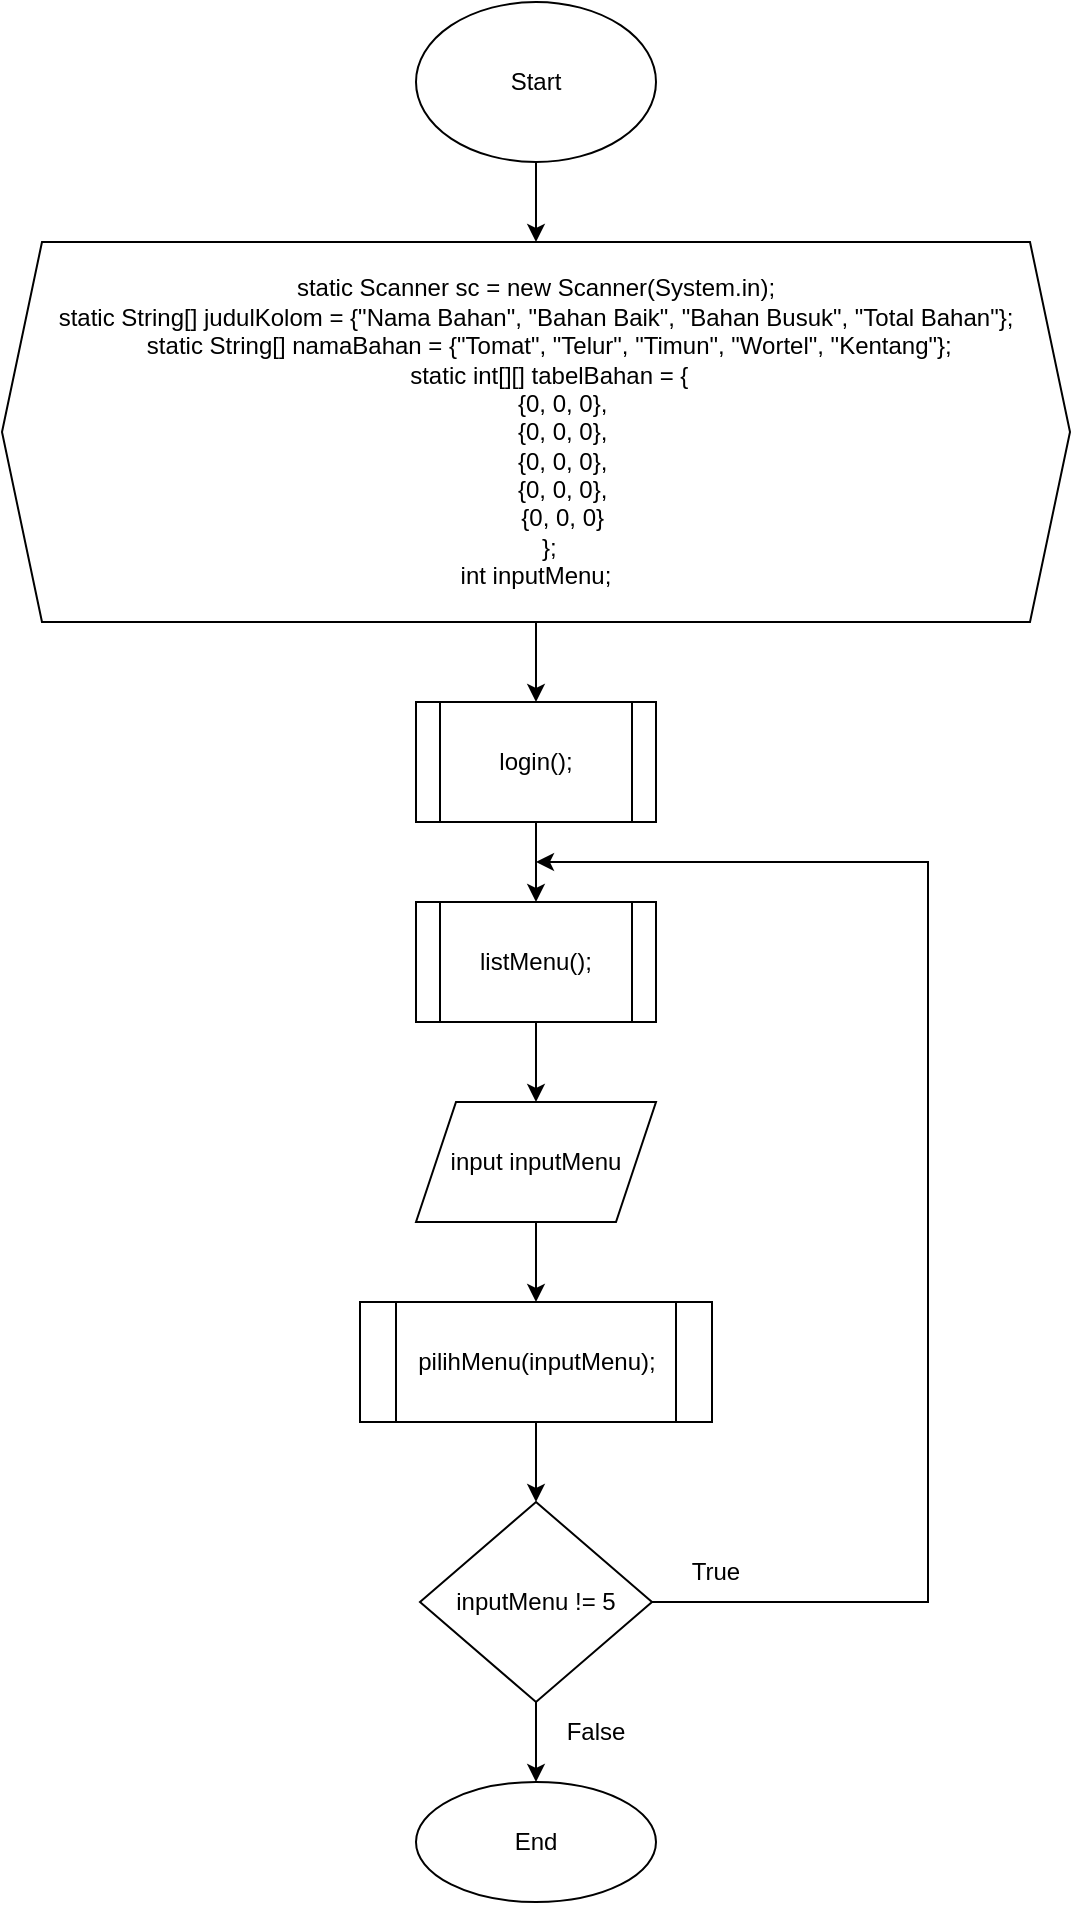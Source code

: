 <mxfile version="20.5.3" type="github" pages="9">
  <diagram id="Zhix4vkLkVhAdCfd1Lj_" name="main">
    <mxGraphModel dx="1264" dy="539" grid="1" gridSize="10" guides="1" tooltips="1" connect="1" arrows="1" fold="1" page="1" pageScale="1" pageWidth="827" pageHeight="1169" math="0" shadow="0">
      <root>
        <mxCell id="0" />
        <mxCell id="1" parent="0" />
        <mxCell id="e0lP8BvbpKI-FnSOR8ue-3" value="" style="edgeStyle=orthogonalEdgeStyle;rounded=0;orthogonalLoop=1;jettySize=auto;html=1;" parent="1" source="e0lP8BvbpKI-FnSOR8ue-1" target="e0lP8BvbpKI-FnSOR8ue-2" edge="1">
          <mxGeometry relative="1" as="geometry" />
        </mxCell>
        <mxCell id="e0lP8BvbpKI-FnSOR8ue-1" value="Start" style="ellipse;whiteSpace=wrap;html=1;" parent="1" vertex="1">
          <mxGeometry x="354" y="30" width="120" height="80" as="geometry" />
        </mxCell>
        <mxCell id="e0lP8BvbpKI-FnSOR8ue-8" value="" style="edgeStyle=orthogonalEdgeStyle;rounded=0;orthogonalLoop=1;jettySize=auto;html=1;" parent="1" source="e0lP8BvbpKI-FnSOR8ue-2" target="e0lP8BvbpKI-FnSOR8ue-7" edge="1">
          <mxGeometry relative="1" as="geometry" />
        </mxCell>
        <mxCell id="e0lP8BvbpKI-FnSOR8ue-2" value="static Scanner sc = new Scanner(System.in);&lt;br&gt;&lt;div&gt;&lt;span style=&quot;background-color: initial;&quot;&gt;static String[] judulKolom = {&quot;Nama Bahan&quot;, &quot;Bahan Baik&quot;, &quot;Bahan Busuk&quot;, &quot;Total Bahan&quot;};&lt;/span&gt;&lt;br&gt;&lt;/div&gt;&lt;div&gt;&amp;nbsp; &amp;nbsp; static String[] namaBahan = {&quot;Tomat&quot;, &quot;Telur&quot;, &quot;Timun&quot;, &quot;Wortel&quot;, &quot;Kentang&quot;};&lt;/div&gt;&lt;div&gt;&amp;nbsp; &amp;nbsp; static int[][] tabelBahan = {&lt;/div&gt;&lt;div&gt;&amp;nbsp; &amp;nbsp; &amp;nbsp; &amp;nbsp; {0, 0, 0},&lt;/div&gt;&lt;div&gt;&amp;nbsp; &amp;nbsp; &amp;nbsp; &amp;nbsp; {0, 0, 0},&lt;/div&gt;&lt;div&gt;&amp;nbsp; &amp;nbsp; &amp;nbsp; &amp;nbsp; {0, 0, 0},&lt;/div&gt;&lt;div&gt;&amp;nbsp; &amp;nbsp; &amp;nbsp; &amp;nbsp; {0, 0, 0},&lt;/div&gt;&lt;div&gt;&amp;nbsp; &amp;nbsp; &amp;nbsp; &amp;nbsp; {0, 0, 0}&lt;/div&gt;&lt;div&gt;&amp;nbsp; &amp;nbsp; };&lt;/div&gt;&lt;div&gt;int inputMenu;&lt;br&gt;&lt;/div&gt;" style="shape=hexagon;perimeter=hexagonPerimeter2;whiteSpace=wrap;html=1;fixedSize=1;" parent="1" vertex="1">
          <mxGeometry x="147" y="150" width="534" height="190" as="geometry" />
        </mxCell>
        <mxCell id="e0lP8BvbpKI-FnSOR8ue-10" value="" style="edgeStyle=orthogonalEdgeStyle;rounded=0;orthogonalLoop=1;jettySize=auto;html=1;" parent="1" source="e0lP8BvbpKI-FnSOR8ue-7" target="e0lP8BvbpKI-FnSOR8ue-9" edge="1">
          <mxGeometry relative="1" as="geometry" />
        </mxCell>
        <mxCell id="e0lP8BvbpKI-FnSOR8ue-7" value="login();" style="shape=process;whiteSpace=wrap;html=1;backgroundOutline=1;" parent="1" vertex="1">
          <mxGeometry x="354" y="380" width="120" height="60" as="geometry" />
        </mxCell>
        <mxCell id="e0lP8BvbpKI-FnSOR8ue-12" value="" style="edgeStyle=orthogonalEdgeStyle;rounded=0;orthogonalLoop=1;jettySize=auto;html=1;" parent="1" source="e0lP8BvbpKI-FnSOR8ue-9" target="e0lP8BvbpKI-FnSOR8ue-11" edge="1">
          <mxGeometry relative="1" as="geometry" />
        </mxCell>
        <mxCell id="e0lP8BvbpKI-FnSOR8ue-9" value="listMenu();" style="shape=process;whiteSpace=wrap;html=1;backgroundOutline=1;" parent="1" vertex="1">
          <mxGeometry x="354" y="480" width="120" height="60" as="geometry" />
        </mxCell>
        <mxCell id="e0lP8BvbpKI-FnSOR8ue-14" value="" style="edgeStyle=orthogonalEdgeStyle;rounded=0;orthogonalLoop=1;jettySize=auto;html=1;" parent="1" source="e0lP8BvbpKI-FnSOR8ue-11" target="e0lP8BvbpKI-FnSOR8ue-13" edge="1">
          <mxGeometry relative="1" as="geometry" />
        </mxCell>
        <mxCell id="e0lP8BvbpKI-FnSOR8ue-11" value="input inputMenu" style="shape=parallelogram;perimeter=parallelogramPerimeter;whiteSpace=wrap;html=1;fixedSize=1;" parent="1" vertex="1">
          <mxGeometry x="354" y="580" width="120" height="60" as="geometry" />
        </mxCell>
        <mxCell id="e0lP8BvbpKI-FnSOR8ue-16" value="" style="edgeStyle=orthogonalEdgeStyle;rounded=0;orthogonalLoop=1;jettySize=auto;html=1;" parent="1" source="e0lP8BvbpKI-FnSOR8ue-13" target="e0lP8BvbpKI-FnSOR8ue-15" edge="1">
          <mxGeometry relative="1" as="geometry" />
        </mxCell>
        <mxCell id="e0lP8BvbpKI-FnSOR8ue-13" value="pilihMenu(inputMenu);" style="shape=process;whiteSpace=wrap;html=1;backgroundOutline=1;" parent="1" vertex="1">
          <mxGeometry x="326" y="680" width="176" height="60" as="geometry" />
        </mxCell>
        <mxCell id="e0lP8BvbpKI-FnSOR8ue-18" value="" style="edgeStyle=orthogonalEdgeStyle;rounded=0;orthogonalLoop=1;jettySize=auto;html=1;" parent="1" source="e0lP8BvbpKI-FnSOR8ue-15" target="e0lP8BvbpKI-FnSOR8ue-17" edge="1">
          <mxGeometry relative="1" as="geometry" />
        </mxCell>
        <mxCell id="e0lP8BvbpKI-FnSOR8ue-19" style="edgeStyle=orthogonalEdgeStyle;rounded=0;orthogonalLoop=1;jettySize=auto;html=1;exitX=1;exitY=0.5;exitDx=0;exitDy=0;" parent="1" source="e0lP8BvbpKI-FnSOR8ue-15" edge="1">
          <mxGeometry relative="1" as="geometry">
            <mxPoint x="414" y="460" as="targetPoint" />
            <Array as="points">
              <mxPoint x="610" y="830" />
              <mxPoint x="610" y="460" />
              <mxPoint x="474" y="460" />
            </Array>
          </mxGeometry>
        </mxCell>
        <mxCell id="e0lP8BvbpKI-FnSOR8ue-15" value="inputMenu != 5" style="rhombus;whiteSpace=wrap;html=1;" parent="1" vertex="1">
          <mxGeometry x="356" y="780" width="116" height="100" as="geometry" />
        </mxCell>
        <mxCell id="e0lP8BvbpKI-FnSOR8ue-17" value="End" style="ellipse;whiteSpace=wrap;html=1;" parent="1" vertex="1">
          <mxGeometry x="354" y="920" width="120" height="60" as="geometry" />
        </mxCell>
        <mxCell id="e0lP8BvbpKI-FnSOR8ue-20" value="True" style="text;html=1;strokeColor=none;fillColor=none;align=center;verticalAlign=middle;whiteSpace=wrap;rounded=0;" parent="1" vertex="1">
          <mxGeometry x="474" y="800" width="60" height="30" as="geometry" />
        </mxCell>
        <mxCell id="e0lP8BvbpKI-FnSOR8ue-21" value="False" style="text;html=1;strokeColor=none;fillColor=none;align=center;verticalAlign=middle;whiteSpace=wrap;rounded=0;" parent="1" vertex="1">
          <mxGeometry x="414" y="880" width="60" height="30" as="geometry" />
        </mxCell>
      </root>
    </mxGraphModel>
  </diagram>
  <diagram id="_NDZXdFGFRYtInHmxb2F" name="time">
    <mxGraphModel dx="1264" dy="539" grid="1" gridSize="10" guides="1" tooltips="1" connect="1" arrows="1" fold="1" page="1" pageScale="1" pageWidth="827" pageHeight="1169" math="0" shadow="0">
      <root>
        <mxCell id="0" />
        <mxCell id="1" parent="0" />
        <mxCell id="0OocWu03tkYAI7l0xfqw-3" value="" style="edgeStyle=orthogonalEdgeStyle;rounded=0;orthogonalLoop=1;jettySize=auto;html=1;" parent="1" source="0OocWu03tkYAI7l0xfqw-1" target="0OocWu03tkYAI7l0xfqw-2" edge="1">
          <mxGeometry relative="1" as="geometry" />
        </mxCell>
        <mxCell id="0OocWu03tkYAI7l0xfqw-1" value="time()" style="ellipse;whiteSpace=wrap;html=1;" parent="1" vertex="1">
          <mxGeometry x="350" y="40" width="120" height="70" as="geometry" />
        </mxCell>
        <mxCell id="0OocWu03tkYAI7l0xfqw-5" value="" style="edgeStyle=orthogonalEdgeStyle;rounded=0;orthogonalLoop=1;jettySize=auto;html=1;" parent="1" source="0OocWu03tkYAI7l0xfqw-2" target="0OocWu03tkYAI7l0xfqw-4" edge="1">
          <mxGeometry relative="1" as="geometry" />
        </mxCell>
        <mxCell id="0OocWu03tkYAI7l0xfqw-2" value="&lt;div&gt;LocalDateTime realtime = LocalDateTime.now();&lt;/div&gt;&lt;div&gt;&amp;nbsp; &amp;nbsp; DateTimeFormatter formatted = DateTimeFormatter.ofPattern(&quot;EEEE, dd MMMM yyyy | HH:mm:ss&quot;);&lt;/div&gt;&lt;div&gt;&amp;nbsp; &amp;nbsp; String waktu = realtime.format(formatted);&lt;/div&gt;" style="shape=hexagon;perimeter=hexagonPerimeter2;whiteSpace=wrap;html=1;fixedSize=1;" parent="1" vertex="1">
          <mxGeometry x="120" y="150" width="580" height="90" as="geometry" />
        </mxCell>
        <mxCell id="0OocWu03tkYAI7l0xfqw-7" style="edgeStyle=orthogonalEdgeStyle;rounded=0;orthogonalLoop=1;jettySize=auto;html=1;exitX=0.5;exitY=1;exitDx=0;exitDy=0;entryX=0.5;entryY=0;entryDx=0;entryDy=0;" parent="1" source="0OocWu03tkYAI7l0xfqw-4" target="0OocWu03tkYAI7l0xfqw-6" edge="1">
          <mxGeometry relative="1" as="geometry" />
        </mxCell>
        <mxCell id="0OocWu03tkYAI7l0xfqw-4" value="print waktu" style="whiteSpace=wrap;html=1;" parent="1" vertex="1">
          <mxGeometry x="350" y="290" width="120" height="60" as="geometry" />
        </mxCell>
        <mxCell id="0OocWu03tkYAI7l0xfqw-6" value="return" style="ellipse;whiteSpace=wrap;html=1;" parent="1" vertex="1">
          <mxGeometry x="350" y="390" width="120" height="60" as="geometry" />
        </mxCell>
      </root>
    </mxGraphModel>
  </diagram>
  <diagram id="kxfaUF5rJcpw0Y5cp9gm" name="login">
    <mxGraphModel dx="1264" dy="539" grid="1" gridSize="10" guides="1" tooltips="1" connect="1" arrows="1" fold="1" page="1" pageScale="1" pageWidth="827" pageHeight="1169" math="0" shadow="0">
      <root>
        <mxCell id="0" />
        <mxCell id="1" parent="0" />
        <mxCell id="H6X9lI4uTNKZfQ2rzHoF-4" value="" style="edgeStyle=orthogonalEdgeStyle;rounded=0;orthogonalLoop=1;jettySize=auto;html=1;" parent="1" source="H6X9lI4uTNKZfQ2rzHoF-2" target="H6X9lI4uTNKZfQ2rzHoF-3" edge="1">
          <mxGeometry relative="1" as="geometry" />
        </mxCell>
        <mxCell id="H6X9lI4uTNKZfQ2rzHoF-2" value="login()" style="ellipse;whiteSpace=wrap;html=1;" parent="1" vertex="1">
          <mxGeometry x="354" y="50" width="120" height="80" as="geometry" />
        </mxCell>
        <mxCell id="DgRfjs2XJLAv0GOmimuZ-2" value="" style="edgeStyle=orthogonalEdgeStyle;rounded=0;orthogonalLoop=1;jettySize=auto;html=1;" parent="1" source="H6X9lI4uTNKZfQ2rzHoF-3" target="DgRfjs2XJLAv0GOmimuZ-1" edge="1">
          <mxGeometry relative="1" as="geometry" />
        </mxCell>
        <mxCell id="H6X9lI4uTNKZfQ2rzHoF-3" value="&lt;div&gt;String username = &quot;admin&quot;;&lt;/div&gt;&lt;div&gt;&lt;span style=&quot;background-color: initial;&quot;&gt;String password = &quot;admin&quot;;&lt;/span&gt;&lt;/div&gt;&lt;div&gt;&lt;span style=&quot;background-color: initial;&quot;&gt;String cekUsername, cekPassword;&lt;/span&gt;&lt;/div&gt;" style="shape=hexagon;perimeter=hexagonPerimeter2;whiteSpace=wrap;html=1;fixedSize=1;align=center;" parent="1" vertex="1">
          <mxGeometry x="286" y="170" width="256" height="100" as="geometry" />
        </mxCell>
        <mxCell id="DgRfjs2XJLAv0GOmimuZ-9" value="" style="edgeStyle=orthogonalEdgeStyle;rounded=0;orthogonalLoop=1;jettySize=auto;html=1;" parent="1" source="DgRfjs2XJLAv0GOmimuZ-1" target="DgRfjs2XJLAv0GOmimuZ-8" edge="1">
          <mxGeometry relative="1" as="geometry" />
        </mxCell>
        <mxCell id="DgRfjs2XJLAv0GOmimuZ-1" value="print &quot;Masukkan Username&quot;" style="whiteSpace=wrap;html=1;" parent="1" vertex="1">
          <mxGeometry x="357" y="320" width="114" height="60" as="geometry" />
        </mxCell>
        <mxCell id="DgRfjs2XJLAv0GOmimuZ-11" style="edgeStyle=orthogonalEdgeStyle;rounded=0;orthogonalLoop=1;jettySize=auto;html=1;exitX=0.5;exitY=1;exitDx=0;exitDy=0;entryX=0.5;entryY=0;entryDx=0;entryDy=0;" parent="1" source="DgRfjs2XJLAv0GOmimuZ-8" target="DgRfjs2XJLAv0GOmimuZ-10" edge="1">
          <mxGeometry relative="1" as="geometry" />
        </mxCell>
        <mxCell id="DgRfjs2XJLAv0GOmimuZ-8" value="input cekUsername" style="shape=parallelogram;perimeter=parallelogramPerimeter;whiteSpace=wrap;html=1;fixedSize=1;" parent="1" vertex="1">
          <mxGeometry x="331" y="410" width="166" height="60" as="geometry" />
        </mxCell>
        <mxCell id="DgRfjs2XJLAv0GOmimuZ-13" value="" style="edgeStyle=orthogonalEdgeStyle;rounded=0;orthogonalLoop=1;jettySize=auto;html=1;" parent="1" source="DgRfjs2XJLAv0GOmimuZ-10" target="DgRfjs2XJLAv0GOmimuZ-12" edge="1">
          <mxGeometry relative="1" as="geometry" />
        </mxCell>
        <mxCell id="DgRfjs2XJLAv0GOmimuZ-15" value="" style="edgeStyle=orthogonalEdgeStyle;rounded=0;orthogonalLoop=1;jettySize=auto;html=1;" parent="1" source="DgRfjs2XJLAv0GOmimuZ-10" target="DgRfjs2XJLAv0GOmimuZ-14" edge="1">
          <mxGeometry relative="1" as="geometry" />
        </mxCell>
        <mxCell id="DgRfjs2XJLAv0GOmimuZ-10" value="cekUsername.&lt;br&gt;equals(username)" style="rhombus;whiteSpace=wrap;html=1;" parent="1" vertex="1">
          <mxGeometry x="349" y="505" width="129" height="125" as="geometry" />
        </mxCell>
        <mxCell id="DgRfjs2XJLAv0GOmimuZ-17" value="" style="edgeStyle=orthogonalEdgeStyle;rounded=0;orthogonalLoop=1;jettySize=auto;html=1;" parent="1" source="DgRfjs2XJLAv0GOmimuZ-12" target="DgRfjs2XJLAv0GOmimuZ-16" edge="1">
          <mxGeometry relative="1" as="geometry" />
        </mxCell>
        <mxCell id="DgRfjs2XJLAv0GOmimuZ-12" value="break" style="whiteSpace=wrap;html=1;" parent="1" vertex="1">
          <mxGeometry x="354" y="660" width="120" height="60" as="geometry" />
        </mxCell>
        <mxCell id="DgRfjs2XJLAv0GOmimuZ-18" style="edgeStyle=orthogonalEdgeStyle;rounded=0;orthogonalLoop=1;jettySize=auto;html=1;exitX=0.5;exitY=1;exitDx=0;exitDy=0;" parent="1" source="DgRfjs2XJLAv0GOmimuZ-14" edge="1">
          <mxGeometry relative="1" as="geometry">
            <mxPoint x="414" y="740" as="targetPoint" />
            <Array as="points">
              <mxPoint x="623" y="740" />
              <mxPoint x="477" y="740" />
            </Array>
          </mxGeometry>
        </mxCell>
        <mxCell id="DgRfjs2XJLAv0GOmimuZ-14" value="print &quot;Username tidak ditemukan!&quot;" style="whiteSpace=wrap;html=1;" parent="1" vertex="1">
          <mxGeometry x="562.5" y="537.5" width="120" height="60" as="geometry" />
        </mxCell>
        <mxCell id="DgRfjs2XJLAv0GOmimuZ-19" style="edgeStyle=orthogonalEdgeStyle;rounded=0;orthogonalLoop=1;jettySize=auto;html=1;exitX=0;exitY=0.5;exitDx=0;exitDy=0;" parent="1" source="DgRfjs2XJLAv0GOmimuZ-16" edge="1">
          <mxGeometry relative="1" as="geometry">
            <mxPoint x="414" y="290" as="targetPoint" />
            <Array as="points">
              <mxPoint x="240" y="815" />
              <mxPoint x="240" y="290" />
              <mxPoint x="346" y="290" />
            </Array>
          </mxGeometry>
        </mxCell>
        <mxCell id="DgRfjs2XJLAv0GOmimuZ-21" value="" style="edgeStyle=orthogonalEdgeStyle;rounded=0;orthogonalLoop=1;jettySize=auto;html=1;" parent="1" source="DgRfjs2XJLAv0GOmimuZ-16" target="DgRfjs2XJLAv0GOmimuZ-20" edge="1">
          <mxGeometry relative="1" as="geometry" />
        </mxCell>
        <mxCell id="DgRfjs2XJLAv0GOmimuZ-16" value="cekUsername != username" style="rhombus;whiteSpace=wrap;html=1;" parent="1" vertex="1">
          <mxGeometry x="351" y="760" width="126" height="110" as="geometry" />
        </mxCell>
        <mxCell id="DgRfjs2XJLAv0GOmimuZ-31" style="edgeStyle=orthogonalEdgeStyle;rounded=0;orthogonalLoop=1;jettySize=auto;html=1;exitX=0.5;exitY=1;exitDx=0;exitDy=0;entryX=0.5;entryY=0;entryDx=0;entryDy=0;" parent="1" source="DgRfjs2XJLAv0GOmimuZ-20" target="DgRfjs2XJLAv0GOmimuZ-23" edge="1">
          <mxGeometry relative="1" as="geometry" />
        </mxCell>
        <mxCell id="DgRfjs2XJLAv0GOmimuZ-20" value="print &quot;Masukkan Password&quot;" style="whiteSpace=wrap;html=1;" parent="1" vertex="1">
          <mxGeometry x="354" y="910" width="120" height="60" as="geometry" />
        </mxCell>
        <mxCell id="DgRfjs2XJLAv0GOmimuZ-22" style="edgeStyle=orthogonalEdgeStyle;rounded=0;orthogonalLoop=1;jettySize=auto;html=1;exitX=0.5;exitY=1;exitDx=0;exitDy=0;entryX=0.5;entryY=0;entryDx=0;entryDy=0;" parent="1" source="DgRfjs2XJLAv0GOmimuZ-23" target="DgRfjs2XJLAv0GOmimuZ-26" edge="1">
          <mxGeometry relative="1" as="geometry" />
        </mxCell>
        <mxCell id="DgRfjs2XJLAv0GOmimuZ-23" value="input cekPassword" style="shape=parallelogram;perimeter=parallelogramPerimeter;whiteSpace=wrap;html=1;fixedSize=1;" parent="1" vertex="1">
          <mxGeometry x="331" y="1010" width="166" height="60" as="geometry" />
        </mxCell>
        <mxCell id="DgRfjs2XJLAv0GOmimuZ-24" value="" style="edgeStyle=orthogonalEdgeStyle;rounded=0;orthogonalLoop=1;jettySize=auto;html=1;" parent="1" source="DgRfjs2XJLAv0GOmimuZ-26" target="DgRfjs2XJLAv0GOmimuZ-28" edge="1">
          <mxGeometry relative="1" as="geometry" />
        </mxCell>
        <mxCell id="DgRfjs2XJLAv0GOmimuZ-25" value="" style="edgeStyle=orthogonalEdgeStyle;rounded=0;orthogonalLoop=1;jettySize=auto;html=1;" parent="1" source="DgRfjs2XJLAv0GOmimuZ-26" target="DgRfjs2XJLAv0GOmimuZ-30" edge="1">
          <mxGeometry relative="1" as="geometry" />
        </mxCell>
        <mxCell id="DgRfjs2XJLAv0GOmimuZ-26" value="cekPassword.&lt;br&gt;equals(password)" style="rhombus;whiteSpace=wrap;html=1;" parent="1" vertex="1">
          <mxGeometry x="349" y="1105" width="129" height="125" as="geometry" />
        </mxCell>
        <mxCell id="DgRfjs2XJLAv0GOmimuZ-27" value="" style="edgeStyle=orthogonalEdgeStyle;rounded=0;orthogonalLoop=1;jettySize=auto;html=1;" parent="1" source="DgRfjs2XJLAv0GOmimuZ-28" edge="1">
          <mxGeometry relative="1" as="geometry">
            <mxPoint x="414" y="1360" as="targetPoint" />
          </mxGeometry>
        </mxCell>
        <mxCell id="DgRfjs2XJLAv0GOmimuZ-28" value="break" style="whiteSpace=wrap;html=1;" parent="1" vertex="1">
          <mxGeometry x="354" y="1260" width="120" height="60" as="geometry" />
        </mxCell>
        <mxCell id="DgRfjs2XJLAv0GOmimuZ-29" style="edgeStyle=orthogonalEdgeStyle;rounded=0;orthogonalLoop=1;jettySize=auto;html=1;exitX=0.5;exitY=1;exitDx=0;exitDy=0;" parent="1" source="DgRfjs2XJLAv0GOmimuZ-30" edge="1">
          <mxGeometry relative="1" as="geometry">
            <mxPoint x="414" y="1340" as="targetPoint" />
            <Array as="points">
              <mxPoint x="623" y="1340" />
              <mxPoint x="477" y="1340" />
            </Array>
          </mxGeometry>
        </mxCell>
        <mxCell id="DgRfjs2XJLAv0GOmimuZ-30" value="print &quot;Password salah!&quot;" style="whiteSpace=wrap;html=1;" parent="1" vertex="1">
          <mxGeometry x="562.5" y="1137.5" width="120" height="60" as="geometry" />
        </mxCell>
        <mxCell id="DgRfjs2XJLAv0GOmimuZ-32" style="edgeStyle=orthogonalEdgeStyle;rounded=0;orthogonalLoop=1;jettySize=auto;html=1;exitX=0;exitY=0.5;exitDx=0;exitDy=0;" parent="1" source="DgRfjs2XJLAv0GOmimuZ-33" edge="1">
          <mxGeometry relative="1" as="geometry">
            <mxPoint x="414" y="890" as="targetPoint" />
            <Array as="points">
              <mxPoint x="240" y="1415" />
              <mxPoint x="240" y="890" />
              <mxPoint x="346" y="890" />
            </Array>
          </mxGeometry>
        </mxCell>
        <mxCell id="DgRfjs2XJLAv0GOmimuZ-43" value="" style="edgeStyle=orthogonalEdgeStyle;rounded=0;orthogonalLoop=1;jettySize=auto;html=1;" parent="1" source="DgRfjs2XJLAv0GOmimuZ-33" target="DgRfjs2XJLAv0GOmimuZ-42" edge="1">
          <mxGeometry relative="1" as="geometry" />
        </mxCell>
        <mxCell id="DgRfjs2XJLAv0GOmimuZ-33" value="cekPassword != password" style="rhombus;whiteSpace=wrap;html=1;" parent="1" vertex="1">
          <mxGeometry x="351" y="1360" width="126" height="110" as="geometry" />
        </mxCell>
        <mxCell id="DgRfjs2XJLAv0GOmimuZ-34" value="False" style="text;html=1;strokeColor=none;fillColor=none;align=center;verticalAlign=middle;whiteSpace=wrap;rounded=0;" parent="1" vertex="1">
          <mxGeometry x="478" y="537.5" width="60" height="30" as="geometry" />
        </mxCell>
        <mxCell id="DgRfjs2XJLAv0GOmimuZ-35" value="True" style="text;html=1;strokeColor=none;fillColor=none;align=center;verticalAlign=middle;whiteSpace=wrap;rounded=0;" parent="1" vertex="1">
          <mxGeometry x="414" y="630" width="60" height="30" as="geometry" />
        </mxCell>
        <mxCell id="DgRfjs2XJLAv0GOmimuZ-36" value="False" style="text;html=1;strokeColor=none;fillColor=none;align=center;verticalAlign=middle;whiteSpace=wrap;rounded=0;" parent="1" vertex="1">
          <mxGeometry x="417" y="870" width="60" height="30" as="geometry" />
        </mxCell>
        <mxCell id="DgRfjs2XJLAv0GOmimuZ-37" value="True" style="text;html=1;strokeColor=none;fillColor=none;align=center;verticalAlign=middle;whiteSpace=wrap;rounded=0;" parent="1" vertex="1">
          <mxGeometry x="294" y="780" width="60" height="30" as="geometry" />
        </mxCell>
        <mxCell id="DgRfjs2XJLAv0GOmimuZ-38" value="False" style="text;html=1;strokeColor=none;fillColor=none;align=center;verticalAlign=middle;whiteSpace=wrap;rounded=0;" parent="1" vertex="1">
          <mxGeometry x="478" y="1137.5" width="60" height="30" as="geometry" />
        </mxCell>
        <mxCell id="DgRfjs2XJLAv0GOmimuZ-39" value="True" style="text;html=1;strokeColor=none;fillColor=none;align=center;verticalAlign=middle;whiteSpace=wrap;rounded=0;" parent="1" vertex="1">
          <mxGeometry x="414" y="1230" width="60" height="30" as="geometry" />
        </mxCell>
        <mxCell id="DgRfjs2XJLAv0GOmimuZ-40" value="False" style="text;html=1;strokeColor=none;fillColor=none;align=center;verticalAlign=middle;whiteSpace=wrap;rounded=0;" parent="1" vertex="1">
          <mxGeometry x="417" y="1470" width="60" height="30" as="geometry" />
        </mxCell>
        <mxCell id="DgRfjs2XJLAv0GOmimuZ-41" value="True" style="text;html=1;strokeColor=none;fillColor=none;align=center;verticalAlign=middle;whiteSpace=wrap;rounded=0;" parent="1" vertex="1">
          <mxGeometry x="294" y="1380" width="60" height="30" as="geometry" />
        </mxCell>
        <mxCell id="DgRfjs2XJLAv0GOmimuZ-42" value="return" style="ellipse;whiteSpace=wrap;html=1;" parent="1" vertex="1">
          <mxGeometry x="354" y="1510" width="120" height="60" as="geometry" />
        </mxCell>
      </root>
    </mxGraphModel>
  </diagram>
  <diagram id="7h1E0EZ18q7JcqgW6Prx" name="listMenu">
    <mxGraphModel dx="1264" dy="539" grid="1" gridSize="10" guides="1" tooltips="1" connect="1" arrows="1" fold="1" page="1" pageScale="1" pageWidth="827" pageHeight="1169" math="0" shadow="0">
      <root>
        <mxCell id="0" />
        <mxCell id="1" parent="0" />
        <mxCell id="lf-YmvhkCRjVcFSo1aFq-3" value="" style="edgeStyle=orthogonalEdgeStyle;rounded=0;orthogonalLoop=1;jettySize=auto;html=1;" edge="1" parent="1" source="lf-YmvhkCRjVcFSo1aFq-1" target="lf-YmvhkCRjVcFSo1aFq-2">
          <mxGeometry relative="1" as="geometry" />
        </mxCell>
        <mxCell id="lf-YmvhkCRjVcFSo1aFq-1" value="listMenu()" style="ellipse;whiteSpace=wrap;html=1;" vertex="1" parent="1">
          <mxGeometry x="354" y="30" width="120" height="80" as="geometry" />
        </mxCell>
        <mxCell id="lf-YmvhkCRjVcFSo1aFq-5" value="" style="edgeStyle=orthogonalEdgeStyle;rounded=0;orthogonalLoop=1;jettySize=auto;html=1;" edge="1" parent="1" source="lf-YmvhkCRjVcFSo1aFq-2" target="lf-YmvhkCRjVcFSo1aFq-4">
          <mxGeometry relative="1" as="geometry" />
        </mxCell>
        <mxCell id="lf-YmvhkCRjVcFSo1aFq-2" value="&lt;div style=&quot;text-align: center;&quot;&gt;&lt;span style=&quot;background-color: initial;&quot;&gt;print&lt;/span&gt;&lt;/div&gt;&lt;div style=&quot;text-align: center;&quot;&gt;&lt;span style=&quot;background-color: initial;&quot;&gt;&lt;br&gt;&lt;/span&gt;&lt;/div&gt;&lt;div&gt;&quot;==========================================================================================&lt;/div&gt;&lt;div&gt;&lt;span style=&quot;&quot;&gt;		&lt;/span&gt;&lt;span style=&quot;white-space: pre;&quot;&gt;	&lt;/span&gt;&lt;span style=&quot;white-space: pre;&quot;&gt;	&lt;/span&gt;&lt;span style=&quot;white-space: pre;&quot;&gt;	&lt;span style=&quot;white-space: pre;&quot;&gt;	&lt;/span&gt;&lt;span style=&quot;white-space: pre;&quot;&gt;	&lt;/span&gt;&lt;/span&gt;Restoran [Mamdulugaksih?]&lt;/div&gt;&lt;div&gt;&lt;span style=&quot;&quot;&gt;	&lt;/span&gt;&amp;nbsp; &amp;nbsp;&lt;span style=&quot;white-space: pre;&quot;&gt;	&lt;/span&gt;&lt;span style=&quot;white-space: pre;&quot;&gt;	&lt;/span&gt;&lt;span style=&quot;white-space: pre;&quot;&gt;	&lt;span style=&quot;white-space: pre;&quot;&gt;	&lt;/span&gt;&lt;span style=&quot;white-space: pre;&quot;&gt;	&lt;/span&gt;&lt;/span&gt;Jl. Sumbersari Gg. 7 No. 44&lt;/div&gt;&lt;div&gt;&lt;span style=&quot;&quot;&gt;			&lt;/span&gt;&lt;span style=&quot;white-space: pre;&quot;&gt;	&lt;/span&gt;&lt;span style=&quot;white-space: pre;&quot;&gt;	&lt;/span&gt;&lt;span style=&quot;white-space: pre;&quot;&gt;	&lt;span style=&quot;white-space: pre;&quot;&gt;	&lt;span style=&quot;white-space: pre;&quot;&gt;	&lt;/span&gt;&lt;/span&gt;&lt;/span&gt;&lt;span style=&quot;white-space: pre;&quot;&gt;	&lt;/span&gt;Lowokwaru, Malang&lt;/div&gt;&lt;div&gt;==========================================================================================&lt;/div&gt;&lt;div&gt;[1] Tambahkan Stok Bahan&lt;/div&gt;&lt;div&gt;[2] Ambil Stok Bahan&lt;/div&gt;&lt;div&gt;[3] Cari Bahan&lt;/div&gt;&lt;div&gt;[4] Laporan Bahan&lt;/div&gt;&lt;div&gt;[5] Keluar dari Program&lt;/div&gt;&lt;div&gt;==========================================================================================&quot;&lt;/div&gt;" style="whiteSpace=wrap;html=1;align=left;" vertex="1" parent="1">
          <mxGeometry x="89.5" y="150" width="649" height="220" as="geometry" />
        </mxCell>
        <mxCell id="lf-YmvhkCRjVcFSo1aFq-4" value="return" style="ellipse;whiteSpace=wrap;html=1;align=center;" vertex="1" parent="1">
          <mxGeometry x="354" y="430" width="120" height="60" as="geometry" />
        </mxCell>
      </root>
    </mxGraphModel>
  </diagram>
  <diagram id="HuODC7ieoM_WbAsAb2Y9" name="pilihMenu">
    <mxGraphModel dx="1264" dy="539" grid="1" gridSize="10" guides="1" tooltips="1" connect="1" arrows="1" fold="1" page="1" pageScale="1" pageWidth="827" pageHeight="1169" math="0" shadow="0">
      <root>
        <mxCell id="0" />
        <mxCell id="1" parent="0" />
        <mxCell id="3oJlkydfAMUvoJ6aopdo-3" value="" style="edgeStyle=orthogonalEdgeStyle;rounded=0;orthogonalLoop=1;jettySize=auto;html=1;" edge="1" parent="1" source="3oJlkydfAMUvoJ6aopdo-1" target="3oJlkydfAMUvoJ6aopdo-2">
          <mxGeometry relative="1" as="geometry" />
        </mxCell>
        <mxCell id="3oJlkydfAMUvoJ6aopdo-1" value="pilihMenu(int inputMenu)" style="ellipse;whiteSpace=wrap;html=1;" vertex="1" parent="1">
          <mxGeometry x="14" y="40" width="150" height="80" as="geometry" />
        </mxCell>
        <mxCell id="3oJlkydfAMUvoJ6aopdo-5" value="" style="edgeStyle=orthogonalEdgeStyle;rounded=0;orthogonalLoop=1;jettySize=auto;html=1;" edge="1" parent="1" source="3oJlkydfAMUvoJ6aopdo-2" target="3oJlkydfAMUvoJ6aopdo-4">
          <mxGeometry relative="1" as="geometry" />
        </mxCell>
        <mxCell id="3oJlkydfAMUvoJ6aopdo-2" value="switch(inputMenu)" style="whiteSpace=wrap;html=1;" vertex="1" parent="1">
          <mxGeometry x="29" y="160" width="120" height="60" as="geometry" />
        </mxCell>
        <mxCell id="3oJlkydfAMUvoJ6aopdo-7" value="" style="edgeStyle=orthogonalEdgeStyle;rounded=0;orthogonalLoop=1;jettySize=auto;html=1;" edge="1" parent="1" source="3oJlkydfAMUvoJ6aopdo-4" target="3oJlkydfAMUvoJ6aopdo-6">
          <mxGeometry relative="1" as="geometry" />
        </mxCell>
        <mxCell id="3oJlkydfAMUvoJ6aopdo-17" value="" style="edgeStyle=orthogonalEdgeStyle;rounded=0;orthogonalLoop=1;jettySize=auto;html=1;" edge="1" parent="1" source="3oJlkydfAMUvoJ6aopdo-4" target="3oJlkydfAMUvoJ6aopdo-16">
          <mxGeometry relative="1" as="geometry" />
        </mxCell>
        <mxCell id="3oJlkydfAMUvoJ6aopdo-4" value="case 1" style="rhombus;whiteSpace=wrap;html=1;" vertex="1" parent="1">
          <mxGeometry x="49" y="290" width="80" height="80" as="geometry" />
        </mxCell>
        <mxCell id="3oJlkydfAMUvoJ6aopdo-9" value="" style="edgeStyle=orthogonalEdgeStyle;rounded=0;orthogonalLoop=1;jettySize=auto;html=1;" edge="1" parent="1" source="3oJlkydfAMUvoJ6aopdo-6" target="3oJlkydfAMUvoJ6aopdo-8">
          <mxGeometry relative="1" as="geometry" />
        </mxCell>
        <mxCell id="T15uMredQ0apFSyGa_Oy-2" value="" style="edgeStyle=orthogonalEdgeStyle;rounded=0;orthogonalLoop=1;jettySize=auto;html=1;" edge="1" parent="1" source="3oJlkydfAMUvoJ6aopdo-6" target="T15uMredQ0apFSyGa_Oy-1">
          <mxGeometry relative="1" as="geometry" />
        </mxCell>
        <mxCell id="3oJlkydfAMUvoJ6aopdo-6" value="case 2" style="rhombus;whiteSpace=wrap;html=1;" vertex="1" parent="1">
          <mxGeometry x="190" y="290" width="80" height="80" as="geometry" />
        </mxCell>
        <mxCell id="3oJlkydfAMUvoJ6aopdo-11" value="" style="edgeStyle=orthogonalEdgeStyle;rounded=0;orthogonalLoop=1;jettySize=auto;html=1;" edge="1" parent="1" source="3oJlkydfAMUvoJ6aopdo-8" target="3oJlkydfAMUvoJ6aopdo-10">
          <mxGeometry relative="1" as="geometry" />
        </mxCell>
        <mxCell id="T15uMredQ0apFSyGa_Oy-4" value="" style="edgeStyle=orthogonalEdgeStyle;rounded=0;orthogonalLoop=1;jettySize=auto;html=1;" edge="1" parent="1" source="3oJlkydfAMUvoJ6aopdo-8" target="T15uMredQ0apFSyGa_Oy-3">
          <mxGeometry relative="1" as="geometry" />
        </mxCell>
        <mxCell id="3oJlkydfAMUvoJ6aopdo-8" value="case 3" style="rhombus;whiteSpace=wrap;html=1;" vertex="1" parent="1">
          <mxGeometry x="330" y="290" width="80" height="80" as="geometry" />
        </mxCell>
        <mxCell id="3oJlkydfAMUvoJ6aopdo-13" value="" style="edgeStyle=orthogonalEdgeStyle;rounded=0;orthogonalLoop=1;jettySize=auto;html=1;" edge="1" parent="1" source="3oJlkydfAMUvoJ6aopdo-10" target="3oJlkydfAMUvoJ6aopdo-12">
          <mxGeometry relative="1" as="geometry" />
        </mxCell>
        <mxCell id="T15uMredQ0apFSyGa_Oy-6" value="" style="edgeStyle=orthogonalEdgeStyle;rounded=0;orthogonalLoop=1;jettySize=auto;html=1;" edge="1" parent="1" source="3oJlkydfAMUvoJ6aopdo-10" target="T15uMredQ0apFSyGa_Oy-5">
          <mxGeometry relative="1" as="geometry" />
        </mxCell>
        <mxCell id="3oJlkydfAMUvoJ6aopdo-10" value="case 4" style="rhombus;whiteSpace=wrap;html=1;" vertex="1" parent="1">
          <mxGeometry x="470" y="290" width="80" height="80" as="geometry" />
        </mxCell>
        <mxCell id="3oJlkydfAMUvoJ6aopdo-15" value="" style="edgeStyle=orthogonalEdgeStyle;rounded=0;orthogonalLoop=1;jettySize=auto;html=1;" edge="1" parent="1" source="3oJlkydfAMUvoJ6aopdo-12" target="3oJlkydfAMUvoJ6aopdo-14">
          <mxGeometry relative="1" as="geometry" />
        </mxCell>
        <mxCell id="T15uMredQ0apFSyGa_Oy-15" style="edgeStyle=orthogonalEdgeStyle;rounded=0;orthogonalLoop=1;jettySize=auto;html=1;exitX=0.5;exitY=1;exitDx=0;exitDy=0;entryX=1;entryY=0.5;entryDx=0;entryDy=0;" edge="1" parent="1" source="3oJlkydfAMUvoJ6aopdo-12" target="T15uMredQ0apFSyGa_Oy-7">
          <mxGeometry relative="1" as="geometry" />
        </mxCell>
        <mxCell id="3oJlkydfAMUvoJ6aopdo-12" value="case 5" style="rhombus;whiteSpace=wrap;html=1;" vertex="1" parent="1">
          <mxGeometry x="590" y="290" width="80" height="80" as="geometry" />
        </mxCell>
        <mxCell id="T15uMredQ0apFSyGa_Oy-17" style="edgeStyle=orthogonalEdgeStyle;rounded=0;orthogonalLoop=1;jettySize=auto;html=1;exitX=0.5;exitY=1;exitDx=0;exitDy=0;" edge="1" parent="1" source="3oJlkydfAMUvoJ6aopdo-14">
          <mxGeometry relative="1" as="geometry">
            <mxPoint x="630" y="450" as="targetPoint" />
            <Array as="points">
              <mxPoint x="765" y="450" />
            </Array>
          </mxGeometry>
        </mxCell>
        <mxCell id="3oJlkydfAMUvoJ6aopdo-14" value="print &quot;Menu yang Anda masukkan salah!&quot;" style="whiteSpace=wrap;html=1;" vertex="1" parent="1">
          <mxGeometry x="710" y="300" width="110" height="60" as="geometry" />
        </mxCell>
        <mxCell id="T15uMredQ0apFSyGa_Oy-8" style="edgeStyle=orthogonalEdgeStyle;rounded=0;orthogonalLoop=1;jettySize=auto;html=1;exitX=0.5;exitY=1;exitDx=0;exitDy=0;entryX=0;entryY=0.5;entryDx=0;entryDy=0;" edge="1" parent="1" source="3oJlkydfAMUvoJ6aopdo-16" target="T15uMredQ0apFSyGa_Oy-7">
          <mxGeometry relative="1" as="geometry" />
        </mxCell>
        <mxCell id="3oJlkydfAMUvoJ6aopdo-16" value="tambahStok();" style="shape=process;whiteSpace=wrap;html=1;backgroundOutline=1;" vertex="1" parent="1">
          <mxGeometry x="29" y="410" width="120" height="60" as="geometry" />
        </mxCell>
        <mxCell id="T15uMredQ0apFSyGa_Oy-14" style="edgeStyle=orthogonalEdgeStyle;rounded=0;orthogonalLoop=1;jettySize=auto;html=1;exitX=0.5;exitY=1;exitDx=0;exitDy=0;" edge="1" parent="1" source="T15uMredQ0apFSyGa_Oy-1">
          <mxGeometry relative="1" as="geometry">
            <mxPoint x="230" y="550" as="targetPoint" />
            <Array as="points">
              <mxPoint x="230" y="550" />
            </Array>
          </mxGeometry>
        </mxCell>
        <mxCell id="T15uMredQ0apFSyGa_Oy-1" value="ambilStok();" style="shape=process;whiteSpace=wrap;html=1;backgroundOutline=1;" vertex="1" parent="1">
          <mxGeometry x="170" y="410" width="120" height="60" as="geometry" />
        </mxCell>
        <mxCell id="T15uMredQ0apFSyGa_Oy-19" style="edgeStyle=orthogonalEdgeStyle;rounded=0;orthogonalLoop=1;jettySize=auto;html=1;exitX=0.5;exitY=1;exitDx=0;exitDy=0;entryX=0.5;entryY=0;entryDx=0;entryDy=0;" edge="1" parent="1" source="T15uMredQ0apFSyGa_Oy-3" target="T15uMredQ0apFSyGa_Oy-7">
          <mxGeometry relative="1" as="geometry" />
        </mxCell>
        <mxCell id="T15uMredQ0apFSyGa_Oy-3" value="cariBahan();" style="shape=process;whiteSpace=wrap;html=1;backgroundOutline=1;" vertex="1" parent="1">
          <mxGeometry x="310" y="410" width="120" height="60" as="geometry" />
        </mxCell>
        <mxCell id="T15uMredQ0apFSyGa_Oy-21" style="edgeStyle=orthogonalEdgeStyle;rounded=0;orthogonalLoop=1;jettySize=auto;html=1;exitX=0.5;exitY=1;exitDx=0;exitDy=0;" edge="1" parent="1" source="T15uMredQ0apFSyGa_Oy-5">
          <mxGeometry relative="1" as="geometry">
            <mxPoint x="510" y="550" as="targetPoint" />
            <Array as="points">
              <mxPoint x="510" y="550" />
            </Array>
          </mxGeometry>
        </mxCell>
        <mxCell id="T15uMredQ0apFSyGa_Oy-5" value="laporanBahan();" style="shape=process;whiteSpace=wrap;html=1;backgroundOutline=1;" vertex="1" parent="1">
          <mxGeometry x="450" y="410" width="120" height="60" as="geometry" />
        </mxCell>
        <mxCell id="T15uMredQ0apFSyGa_Oy-35" style="edgeStyle=orthogonalEdgeStyle;rounded=0;orthogonalLoop=1;jettySize=auto;html=1;exitX=0.5;exitY=1;exitDx=0;exitDy=0;entryX=0.5;entryY=0;entryDx=0;entryDy=0;" edge="1" parent="1" source="T15uMredQ0apFSyGa_Oy-7" target="T15uMredQ0apFSyGa_Oy-34">
          <mxGeometry relative="1" as="geometry" />
        </mxCell>
        <mxCell id="T15uMredQ0apFSyGa_Oy-7" value="break" style="rounded=0;whiteSpace=wrap;html=1;" vertex="1" parent="1">
          <mxGeometry x="310" y="520" width="120" height="60" as="geometry" />
        </mxCell>
        <mxCell id="T15uMredQ0apFSyGa_Oy-22" value="True" style="text;html=1;strokeColor=none;fillColor=none;align=center;verticalAlign=middle;whiteSpace=wrap;rounded=0;" vertex="1" parent="1">
          <mxGeometry x="89" y="370" width="60" height="30" as="geometry" />
        </mxCell>
        <mxCell id="T15uMredQ0apFSyGa_Oy-24" value="True" style="text;html=1;strokeColor=none;fillColor=none;align=center;verticalAlign=middle;whiteSpace=wrap;rounded=0;" vertex="1" parent="1">
          <mxGeometry x="230" y="370" width="60" height="30" as="geometry" />
        </mxCell>
        <mxCell id="T15uMredQ0apFSyGa_Oy-25" value="True" style="text;html=1;strokeColor=none;fillColor=none;align=center;verticalAlign=middle;whiteSpace=wrap;rounded=0;" vertex="1" parent="1">
          <mxGeometry x="369" y="370" width="60" height="30" as="geometry" />
        </mxCell>
        <mxCell id="T15uMredQ0apFSyGa_Oy-26" value="True" style="text;html=1;strokeColor=none;fillColor=none;align=center;verticalAlign=middle;whiteSpace=wrap;rounded=0;" vertex="1" parent="1">
          <mxGeometry x="510" y="370" width="60" height="30" as="geometry" />
        </mxCell>
        <mxCell id="T15uMredQ0apFSyGa_Oy-27" value="True" style="text;html=1;strokeColor=none;fillColor=none;align=center;verticalAlign=middle;whiteSpace=wrap;rounded=0;" vertex="1" parent="1">
          <mxGeometry x="630" y="370" width="60" height="30" as="geometry" />
        </mxCell>
        <mxCell id="T15uMredQ0apFSyGa_Oy-29" value="False" style="text;html=1;strokeColor=none;fillColor=none;align=center;verticalAlign=middle;whiteSpace=wrap;rounded=0;" vertex="1" parent="1">
          <mxGeometry x="129" y="300" width="60" height="30" as="geometry" />
        </mxCell>
        <mxCell id="T15uMredQ0apFSyGa_Oy-30" value="False" style="text;html=1;strokeColor=none;fillColor=none;align=center;verticalAlign=middle;whiteSpace=wrap;rounded=0;" vertex="1" parent="1">
          <mxGeometry x="270" y="300" width="60" height="30" as="geometry" />
        </mxCell>
        <mxCell id="T15uMredQ0apFSyGa_Oy-31" value="False" style="text;html=1;strokeColor=none;fillColor=none;align=center;verticalAlign=middle;whiteSpace=wrap;rounded=0;" vertex="1" parent="1">
          <mxGeometry x="540" y="300" width="60" height="30" as="geometry" />
        </mxCell>
        <mxCell id="T15uMredQ0apFSyGa_Oy-32" value="False" style="text;html=1;strokeColor=none;fillColor=none;align=center;verticalAlign=middle;whiteSpace=wrap;rounded=0;" vertex="1" parent="1">
          <mxGeometry x="409.5" y="300" width="60" height="30" as="geometry" />
        </mxCell>
        <mxCell id="T15uMredQ0apFSyGa_Oy-33" value="False" style="text;html=1;strokeColor=none;fillColor=none;align=center;verticalAlign=middle;whiteSpace=wrap;rounded=0;" vertex="1" parent="1">
          <mxGeometry x="660" y="300" width="60" height="30" as="geometry" />
        </mxCell>
        <mxCell id="T15uMredQ0apFSyGa_Oy-34" value="return" style="ellipse;whiteSpace=wrap;html=1;rounded=0;" vertex="1" parent="1">
          <mxGeometry x="310" y="620" width="120" height="60" as="geometry" />
        </mxCell>
      </root>
    </mxGraphModel>
  </diagram>
  <diagram id="S9EPx9aQOLR2kBYOdEWE" name="tambahStok">
    <mxGraphModel dx="1264" dy="539" grid="1" gridSize="10" guides="1" tooltips="1" connect="1" arrows="1" fold="1" page="1" pageScale="1" pageWidth="827" pageHeight="1169" math="0" shadow="0">
      <root>
        <mxCell id="0" />
        <mxCell id="1" parent="0" />
        <mxCell id="DXmxxmxViYwNDwBrxg6c-2" value="" style="edgeStyle=orthogonalEdgeStyle;rounded=0;orthogonalLoop=1;jettySize=auto;html=1;" parent="1" source="M7Ti9Cqlic7CMh0Zk2a8-1" target="DXmxxmxViYwNDwBrxg6c-1" edge="1">
          <mxGeometry relative="1" as="geometry" />
        </mxCell>
        <mxCell id="M7Ti9Cqlic7CMh0Zk2a8-1" value="tambahStok()" style="ellipse;whiteSpace=wrap;html=1;" parent="1" vertex="1">
          <mxGeometry x="290" y="30" width="120" height="80" as="geometry" />
        </mxCell>
        <mxCell id="DXmxxmxViYwNDwBrxg6c-4" value="" style="edgeStyle=orthogonalEdgeStyle;rounded=0;orthogonalLoop=1;jettySize=auto;html=1;" parent="1" source="DXmxxmxViYwNDwBrxg6c-1" target="DXmxxmxViYwNDwBrxg6c-3" edge="1">
          <mxGeometry relative="1" as="geometry" />
        </mxCell>
        <mxCell id="DXmxxmxViYwNDwBrxg6c-1" value="int tambahBahan;" style="shape=hexagon;perimeter=hexagonPerimeter2;whiteSpace=wrap;html=1;fixedSize=1;" parent="1" vertex="1">
          <mxGeometry x="285" y="140" width="130" height="60" as="geometry" />
        </mxCell>
        <mxCell id="DXmxxmxViYwNDwBrxg6c-6" value="" style="edgeStyle=orthogonalEdgeStyle;rounded=0;orthogonalLoop=1;jettySize=auto;html=1;" parent="1" source="DXmxxmxViYwNDwBrxg6c-3" target="DXmxxmxViYwNDwBrxg6c-5" edge="1">
          <mxGeometry relative="1" as="geometry" />
        </mxCell>
        <mxCell id="DXmxxmxViYwNDwBrxg6c-3" value="int i = 0" style="whiteSpace=wrap;html=1;" parent="1" vertex="1">
          <mxGeometry x="290" y="240" width="120" height="60" as="geometry" />
        </mxCell>
        <mxCell id="DXmxxmxViYwNDwBrxg6c-8" value="" style="edgeStyle=orthogonalEdgeStyle;rounded=0;orthogonalLoop=1;jettySize=auto;html=1;" parent="1" source="DXmxxmxViYwNDwBrxg6c-5" target="DXmxxmxViYwNDwBrxg6c-7" edge="1">
          <mxGeometry relative="1" as="geometry" />
        </mxCell>
        <mxCell id="DXmxxmxViYwNDwBrxg6c-10" value="" style="edgeStyle=orthogonalEdgeStyle;rounded=0;orthogonalLoop=1;jettySize=auto;html=1;" parent="1" source="DXmxxmxViYwNDwBrxg6c-5" target="DXmxxmxViYwNDwBrxg6c-9" edge="1">
          <mxGeometry relative="1" as="geometry" />
        </mxCell>
        <mxCell id="DXmxxmxViYwNDwBrxg6c-5" value="i &amp;lt; namaBahan.length" style="rhombus;whiteSpace=wrap;html=1;" parent="1" vertex="1">
          <mxGeometry x="295" y="370" width="110" height="110" as="geometry" />
        </mxCell>
        <mxCell id="DXmxxmxViYwNDwBrxg6c-12" value="" style="edgeStyle=orthogonalEdgeStyle;rounded=0;orthogonalLoop=1;jettySize=auto;html=1;" parent="1" source="DXmxxmxViYwNDwBrxg6c-7" target="DXmxxmxViYwNDwBrxg6c-11" edge="1">
          <mxGeometry relative="1" as="geometry" />
        </mxCell>
        <mxCell id="DXmxxmxViYwNDwBrxg6c-7" value="print&lt;br&gt;&lt;br&gt;[ + (i+1) + ]&lt;br&gt;namaBahan[i]" style="whiteSpace=wrap;html=1;" parent="1" vertex="1">
          <mxGeometry x="510" y="390" width="120" height="70" as="geometry" />
        </mxCell>
        <mxCell id="DXmxxmxViYwNDwBrxg6c-16" value="" style="edgeStyle=orthogonalEdgeStyle;rounded=0;orthogonalLoop=1;jettySize=auto;html=1;" parent="1" source="DXmxxmxViYwNDwBrxg6c-9" target="DXmxxmxViYwNDwBrxg6c-15" edge="1">
          <mxGeometry relative="1" as="geometry" />
        </mxCell>
        <mxCell id="DXmxxmxViYwNDwBrxg6c-9" value="print&lt;br&gt;&lt;br&gt;[ + (namaBahan.length+1) + ]&amp;nbsp;&lt;br&gt;Kembali ke Menu Utama" style="whiteSpace=wrap;html=1;" parent="1" vertex="1">
          <mxGeometry x="260" y="510" width="180" height="70" as="geometry" />
        </mxCell>
        <mxCell id="DXmxxmxViYwNDwBrxg6c-14" style="edgeStyle=orthogonalEdgeStyle;rounded=0;orthogonalLoop=1;jettySize=auto;html=1;" parent="1" source="DXmxxmxViYwNDwBrxg6c-11" edge="1">
          <mxGeometry relative="1" as="geometry">
            <mxPoint x="350" y="335" as="targetPoint" />
          </mxGeometry>
        </mxCell>
        <mxCell id="DXmxxmxViYwNDwBrxg6c-11" value="i++" style="whiteSpace=wrap;html=1;" parent="1" vertex="1">
          <mxGeometry x="520" y="310" width="100" height="50" as="geometry" />
        </mxCell>
        <mxCell id="DXmxxmxViYwNDwBrxg6c-20" value="" style="edgeStyle=orthogonalEdgeStyle;rounded=0;orthogonalLoop=1;jettySize=auto;html=1;" parent="1" source="DXmxxmxViYwNDwBrxg6c-15" target="DXmxxmxViYwNDwBrxg6c-19" edge="1">
          <mxGeometry relative="1" as="geometry" />
        </mxCell>
        <mxCell id="DXmxxmxViYwNDwBrxg6c-15" value="input tambahBahan" style="shape=parallelogram;perimeter=parallelogramPerimeter;whiteSpace=wrap;html=1;fixedSize=1;" parent="1" vertex="1">
          <mxGeometry x="280" y="610" width="140" height="60" as="geometry" />
        </mxCell>
        <mxCell id="DXmxxmxViYwNDwBrxg6c-17" value="" style="shape=curlyBracket;whiteSpace=wrap;html=1;rounded=1;labelPosition=left;verticalLabelPosition=middle;align=right;verticalAlign=middle;" parent="1" vertex="1">
          <mxGeometry x="190" y="270" width="20" height="280" as="geometry" />
        </mxCell>
        <mxCell id="DXmxxmxViYwNDwBrxg6c-18" value="Perulangan untuk menampilkan List Menu Bahan" style="text;html=1;strokeColor=none;fillColor=none;align=center;verticalAlign=middle;whiteSpace=wrap;rounded=0;" parent="1" vertex="1">
          <mxGeometry x="10" y="380" width="170" height="60" as="geometry" />
        </mxCell>
        <mxCell id="DXmxxmxViYwNDwBrxg6c-22" value="" style="edgeStyle=orthogonalEdgeStyle;rounded=0;orthogonalLoop=1;jettySize=auto;html=1;" parent="1" target="DXmxxmxViYwNDwBrxg6c-21" edge="1">
          <mxGeometry relative="1" as="geometry">
            <mxPoint x="350" y="740" as="sourcePoint" />
          </mxGeometry>
        </mxCell>
        <mxCell id="DXmxxmxViYwNDwBrxg6c-19" value="switch(tambahBahan)" style="whiteSpace=wrap;html=1;" parent="1" vertex="1">
          <mxGeometry x="280" y="700" width="140" height="60" as="geometry" />
        </mxCell>
        <mxCell id="DXmxxmxViYwNDwBrxg6c-24" value="" style="edgeStyle=orthogonalEdgeStyle;rounded=0;orthogonalLoop=1;jettySize=auto;html=1;" parent="1" source="DXmxxmxViYwNDwBrxg6c-21" target="DXmxxmxViYwNDwBrxg6c-23" edge="1">
          <mxGeometry relative="1" as="geometry" />
        </mxCell>
        <mxCell id="U23kMpA0_39BZsh_tN8W-18" value="" style="edgeStyle=orthogonalEdgeStyle;rounded=0;orthogonalLoop=1;jettySize=auto;html=1;" parent="1" source="DXmxxmxViYwNDwBrxg6c-21" target="U23kMpA0_39BZsh_tN8W-17" edge="1">
          <mxGeometry relative="1" as="geometry" />
        </mxCell>
        <mxCell id="DXmxxmxViYwNDwBrxg6c-21" value="case 1" style="rhombus;whiteSpace=wrap;html=1;" parent="1" vertex="1">
          <mxGeometry x="310" y="790" width="80" height="80" as="geometry" />
        </mxCell>
        <mxCell id="DXmxxmxViYwNDwBrxg6c-26" value="" style="edgeStyle=orthogonalEdgeStyle;rounded=0;orthogonalLoop=1;jettySize=auto;html=1;" parent="1" source="DXmxxmxViYwNDwBrxg6c-23" target="DXmxxmxViYwNDwBrxg6c-25" edge="1">
          <mxGeometry relative="1" as="geometry" />
        </mxCell>
        <mxCell id="8fNgH2JuiqXlGOEfrlxy-34" style="edgeStyle=orthogonalEdgeStyle;rounded=0;orthogonalLoop=1;jettySize=auto;html=1;exitX=0.5;exitY=1;exitDx=0;exitDy=0;entryX=0.5;entryY=0;entryDx=0;entryDy=0;" parent="1" source="DXmxxmxViYwNDwBrxg6c-23" target="8fNgH2JuiqXlGOEfrlxy-13" edge="1">
          <mxGeometry relative="1" as="geometry" />
        </mxCell>
        <mxCell id="DXmxxmxViYwNDwBrxg6c-23" value="case 2" style="rhombus;whiteSpace=wrap;html=1;" parent="1" vertex="1">
          <mxGeometry x="520" y="790" width="80" height="80" as="geometry" />
        </mxCell>
        <mxCell id="DXmxxmxViYwNDwBrxg6c-28" value="" style="edgeStyle=orthogonalEdgeStyle;rounded=0;orthogonalLoop=1;jettySize=auto;html=1;" parent="1" source="DXmxxmxViYwNDwBrxg6c-25" target="DXmxxmxViYwNDwBrxg6c-27" edge="1">
          <mxGeometry relative="1" as="geometry" />
        </mxCell>
        <mxCell id="8fNgH2JuiqXlGOEfrlxy-35" style="edgeStyle=orthogonalEdgeStyle;rounded=0;orthogonalLoop=1;jettySize=auto;html=1;exitX=0.5;exitY=1;exitDx=0;exitDy=0;entryX=0.5;entryY=0;entryDx=0;entryDy=0;" parent="1" source="DXmxxmxViYwNDwBrxg6c-25" target="8fNgH2JuiqXlGOEfrlxy-24" edge="1">
          <mxGeometry relative="1" as="geometry" />
        </mxCell>
        <mxCell id="DXmxxmxViYwNDwBrxg6c-25" value="case 3" style="rhombus;whiteSpace=wrap;html=1;" parent="1" vertex="1">
          <mxGeometry x="730" y="790" width="80" height="80" as="geometry" />
        </mxCell>
        <mxCell id="DXmxxmxViYwNDwBrxg6c-30" value="" style="edgeStyle=orthogonalEdgeStyle;rounded=0;orthogonalLoop=1;jettySize=auto;html=1;" parent="1" source="DXmxxmxViYwNDwBrxg6c-27" target="DXmxxmxViYwNDwBrxg6c-29" edge="1">
          <mxGeometry relative="1" as="geometry" />
        </mxCell>
        <mxCell id="8fNgH2JuiqXlGOEfrlxy-47" style="edgeStyle=orthogonalEdgeStyle;rounded=0;orthogonalLoop=1;jettySize=auto;html=1;exitX=0.5;exitY=1;exitDx=0;exitDy=0;entryX=0.5;entryY=0;entryDx=0;entryDy=0;" parent="1" source="DXmxxmxViYwNDwBrxg6c-27" target="8fNgH2JuiqXlGOEfrlxy-37" edge="1">
          <mxGeometry relative="1" as="geometry" />
        </mxCell>
        <mxCell id="DXmxxmxViYwNDwBrxg6c-27" value="case 4" style="rhombus;whiteSpace=wrap;html=1;" parent="1" vertex="1">
          <mxGeometry x="940" y="790" width="80" height="80" as="geometry" />
        </mxCell>
        <mxCell id="DXmxxmxViYwNDwBrxg6c-32" value="" style="edgeStyle=orthogonalEdgeStyle;rounded=0;orthogonalLoop=1;jettySize=auto;html=1;" parent="1" source="DXmxxmxViYwNDwBrxg6c-29" target="DXmxxmxViYwNDwBrxg6c-31" edge="1">
          <mxGeometry relative="1" as="geometry" />
        </mxCell>
        <mxCell id="8fNgH2JuiqXlGOEfrlxy-59" style="edgeStyle=orthogonalEdgeStyle;rounded=0;orthogonalLoop=1;jettySize=auto;html=1;exitX=0.5;exitY=1;exitDx=0;exitDy=0;entryX=0.5;entryY=0;entryDx=0;entryDy=0;" parent="1" source="DXmxxmxViYwNDwBrxg6c-29" target="8fNgH2JuiqXlGOEfrlxy-49" edge="1">
          <mxGeometry relative="1" as="geometry" />
        </mxCell>
        <mxCell id="DXmxxmxViYwNDwBrxg6c-29" value="case 5" style="rhombus;whiteSpace=wrap;html=1;" parent="1" vertex="1">
          <mxGeometry x="1150" y="790" width="80" height="80" as="geometry" />
        </mxCell>
        <mxCell id="DXmxxmxViYwNDwBrxg6c-34" value="" style="edgeStyle=orthogonalEdgeStyle;rounded=0;orthogonalLoop=1;jettySize=auto;html=1;" parent="1" source="DXmxxmxViYwNDwBrxg6c-31" target="DXmxxmxViYwNDwBrxg6c-33" edge="1">
          <mxGeometry relative="1" as="geometry" />
        </mxCell>
        <mxCell id="8fNgH2JuiqXlGOEfrlxy-85" value="" style="edgeStyle=orthogonalEdgeStyle;rounded=0;orthogonalLoop=1;jettySize=auto;html=1;" parent="1" source="DXmxxmxViYwNDwBrxg6c-31" target="8fNgH2JuiqXlGOEfrlxy-84" edge="1">
          <mxGeometry relative="1" as="geometry" />
        </mxCell>
        <mxCell id="DXmxxmxViYwNDwBrxg6c-31" value="case 6" style="rhombus;whiteSpace=wrap;html=1;" parent="1" vertex="1">
          <mxGeometry x="1360" y="790" width="80" height="80" as="geometry" />
        </mxCell>
        <mxCell id="U23kMpA0_39BZsh_tN8W-4" value="" style="edgeStyle=orthogonalEdgeStyle;rounded=0;orthogonalLoop=1;jettySize=auto;html=1;" parent="1" source="DXmxxmxViYwNDwBrxg6c-33" target="U23kMpA0_39BZsh_tN8W-3" edge="1">
          <mxGeometry relative="1" as="geometry" />
        </mxCell>
        <mxCell id="DXmxxmxViYwNDwBrxg6c-33" value="print &quot;Menu yang Anda masukkan salah!" style="whiteSpace=wrap;html=1;" parent="1" vertex="1">
          <mxGeometry x="1500" y="800" width="120" height="60" as="geometry" />
        </mxCell>
        <mxCell id="8fNgH2JuiqXlGOEfrlxy-79" style="edgeStyle=orthogonalEdgeStyle;rounded=0;orthogonalLoop=1;jettySize=auto;html=1;exitX=0.5;exitY=1;exitDx=0;exitDy=0;entryX=1;entryY=0.5;entryDx=0;entryDy=0;" parent="1" source="U23kMpA0_39BZsh_tN8W-3" target="8fNgH2JuiqXlGOEfrlxy-72" edge="1">
          <mxGeometry relative="1" as="geometry" />
        </mxCell>
        <mxCell id="U23kMpA0_39BZsh_tN8W-3" value="tambahStok()" style="shape=process;whiteSpace=wrap;html=1;backgroundOutline=1;" parent="1" vertex="1">
          <mxGeometry x="1500" y="1150" width="120" height="60" as="geometry" />
        </mxCell>
        <mxCell id="U23kMpA0_39BZsh_tN8W-20" value="" style="edgeStyle=orthogonalEdgeStyle;rounded=0;orthogonalLoop=1;jettySize=auto;html=1;" parent="1" source="U23kMpA0_39BZsh_tN8W-17" target="U23kMpA0_39BZsh_tN8W-19" edge="1">
          <mxGeometry relative="1" as="geometry" />
        </mxCell>
        <mxCell id="U23kMpA0_39BZsh_tN8W-17" value="input&lt;br&gt;data bahan baik" style="shape=parallelogram;perimeter=parallelogramPerimeter;whiteSpace=wrap;html=1;fixedSize=1;" parent="1" vertex="1">
          <mxGeometry x="290" y="900" width="120" height="60" as="geometry" />
        </mxCell>
        <mxCell id="U23kMpA0_39BZsh_tN8W-24" style="edgeStyle=orthogonalEdgeStyle;rounded=0;orthogonalLoop=1;jettySize=auto;html=1;exitX=0.5;exitY=1;exitDx=0;exitDy=0;entryX=0.5;entryY=0;entryDx=0;entryDy=0;" parent="1" source="U23kMpA0_39BZsh_tN8W-19" target="U23kMpA0_39BZsh_tN8W-22" edge="1">
          <mxGeometry relative="1" as="geometry" />
        </mxCell>
        <mxCell id="U23kMpA0_39BZsh_tN8W-19" value="tabelBahan[tambahBahan-1][0] &lt;br&gt;+= sc.nextInt();" style="whiteSpace=wrap;html=1;" parent="1" vertex="1">
          <mxGeometry x="260" y="990" width="180" height="60" as="geometry" />
        </mxCell>
        <mxCell id="U23kMpA0_39BZsh_tN8W-21" value="" style="edgeStyle=orthogonalEdgeStyle;rounded=0;orthogonalLoop=1;jettySize=auto;html=1;" parent="1" source="U23kMpA0_39BZsh_tN8W-22" target="U23kMpA0_39BZsh_tN8W-23" edge="1">
          <mxGeometry relative="1" as="geometry" />
        </mxCell>
        <mxCell id="U23kMpA0_39BZsh_tN8W-22" value="input&lt;br&gt;data bahan busuk" style="shape=parallelogram;perimeter=parallelogramPerimeter;whiteSpace=wrap;html=1;fixedSize=1;" parent="1" vertex="1">
          <mxGeometry x="285" y="1080" width="130" height="60" as="geometry" />
        </mxCell>
        <mxCell id="U23kMpA0_39BZsh_tN8W-26" value="" style="edgeStyle=orthogonalEdgeStyle;rounded=0;orthogonalLoop=1;jettySize=auto;html=1;" parent="1" source="U23kMpA0_39BZsh_tN8W-23" target="U23kMpA0_39BZsh_tN8W-25" edge="1">
          <mxGeometry relative="1" as="geometry" />
        </mxCell>
        <mxCell id="U23kMpA0_39BZsh_tN8W-23" value="tabelBahan[tambahBahan-1][1] &lt;br&gt;+= sc.nextInt();" style="whiteSpace=wrap;html=1;" parent="1" vertex="1">
          <mxGeometry x="260" y="1170" width="180" height="60" as="geometry" />
        </mxCell>
        <mxCell id="U23kMpA0_39BZsh_tN8W-28" style="edgeStyle=orthogonalEdgeStyle;rounded=0;orthogonalLoop=1;jettySize=auto;html=1;exitX=0.5;exitY=1;exitDx=0;exitDy=0;entryX=0.5;entryY=0;entryDx=0;entryDy=0;" parent="1" source="U23kMpA0_39BZsh_tN8W-25" target="U23kMpA0_39BZsh_tN8W-27" edge="1">
          <mxGeometry relative="1" as="geometry" />
        </mxCell>
        <mxCell id="U23kMpA0_39BZsh_tN8W-25" value="tabelBahan[tambahBahan-1][2] &lt;br&gt;= tabelBahan[tambahBahan-1][0] &lt;br&gt;+ tabelBahan[tambahBahan-1][1];" style="whiteSpace=wrap;html=1;" parent="1" vertex="1">
          <mxGeometry x="250" y="1260" width="200" height="90" as="geometry" />
        </mxCell>
        <mxCell id="8fNgH2JuiqXlGOEfrlxy-74" style="edgeStyle=orthogonalEdgeStyle;rounded=0;orthogonalLoop=1;jettySize=auto;html=1;exitX=0.5;exitY=1;exitDx=0;exitDy=0;entryX=0;entryY=0.5;entryDx=0;entryDy=0;" parent="1" source="U23kMpA0_39BZsh_tN8W-27" target="8fNgH2JuiqXlGOEfrlxy-72" edge="1">
          <mxGeometry relative="1" as="geometry" />
        </mxCell>
        <mxCell id="U23kMpA0_39BZsh_tN8W-27" value="tambahStok()" style="shape=process;whiteSpace=wrap;html=1;backgroundOutline=1;" parent="1" vertex="1">
          <mxGeometry x="290" y="1380" width="120" height="60" as="geometry" />
        </mxCell>
        <mxCell id="8fNgH2JuiqXlGOEfrlxy-12" value="" style="edgeStyle=orthogonalEdgeStyle;rounded=0;orthogonalLoop=1;jettySize=auto;html=1;" parent="1" source="8fNgH2JuiqXlGOEfrlxy-13" target="8fNgH2JuiqXlGOEfrlxy-15" edge="1">
          <mxGeometry relative="1" as="geometry" />
        </mxCell>
        <mxCell id="8fNgH2JuiqXlGOEfrlxy-13" value="input&lt;br&gt;data bahan baik" style="shape=parallelogram;perimeter=parallelogramPerimeter;whiteSpace=wrap;html=1;fixedSize=1;" parent="1" vertex="1">
          <mxGeometry x="500" y="900" width="120" height="60" as="geometry" />
        </mxCell>
        <mxCell id="8fNgH2JuiqXlGOEfrlxy-14" style="edgeStyle=orthogonalEdgeStyle;rounded=0;orthogonalLoop=1;jettySize=auto;html=1;exitX=0.5;exitY=1;exitDx=0;exitDy=0;entryX=0.5;entryY=0;entryDx=0;entryDy=0;" parent="1" source="8fNgH2JuiqXlGOEfrlxy-15" target="8fNgH2JuiqXlGOEfrlxy-17" edge="1">
          <mxGeometry relative="1" as="geometry" />
        </mxCell>
        <mxCell id="8fNgH2JuiqXlGOEfrlxy-15" value="tabelBahan[tambahBahan-1][0] &lt;br&gt;+= sc.nextInt();" style="whiteSpace=wrap;html=1;" parent="1" vertex="1">
          <mxGeometry x="470" y="990" width="180" height="60" as="geometry" />
        </mxCell>
        <mxCell id="8fNgH2JuiqXlGOEfrlxy-16" value="" style="edgeStyle=orthogonalEdgeStyle;rounded=0;orthogonalLoop=1;jettySize=auto;html=1;" parent="1" source="8fNgH2JuiqXlGOEfrlxy-17" target="8fNgH2JuiqXlGOEfrlxy-19" edge="1">
          <mxGeometry relative="1" as="geometry" />
        </mxCell>
        <mxCell id="8fNgH2JuiqXlGOEfrlxy-17" value="input&lt;br&gt;data bahan busuk" style="shape=parallelogram;perimeter=parallelogramPerimeter;whiteSpace=wrap;html=1;fixedSize=1;" parent="1" vertex="1">
          <mxGeometry x="495" y="1080" width="130" height="60" as="geometry" />
        </mxCell>
        <mxCell id="8fNgH2JuiqXlGOEfrlxy-18" value="" style="edgeStyle=orthogonalEdgeStyle;rounded=0;orthogonalLoop=1;jettySize=auto;html=1;" parent="1" source="8fNgH2JuiqXlGOEfrlxy-19" target="8fNgH2JuiqXlGOEfrlxy-21" edge="1">
          <mxGeometry relative="1" as="geometry" />
        </mxCell>
        <mxCell id="8fNgH2JuiqXlGOEfrlxy-19" value="tabelBahan[tambahBahan-1][1] &lt;br&gt;+= sc.nextInt();" style="whiteSpace=wrap;html=1;" parent="1" vertex="1">
          <mxGeometry x="470" y="1170" width="180" height="60" as="geometry" />
        </mxCell>
        <mxCell id="8fNgH2JuiqXlGOEfrlxy-20" style="edgeStyle=orthogonalEdgeStyle;rounded=0;orthogonalLoop=1;jettySize=auto;html=1;exitX=0.5;exitY=1;exitDx=0;exitDy=0;entryX=0.5;entryY=0;entryDx=0;entryDy=0;" parent="1" source="8fNgH2JuiqXlGOEfrlxy-21" target="8fNgH2JuiqXlGOEfrlxy-22" edge="1">
          <mxGeometry relative="1" as="geometry" />
        </mxCell>
        <mxCell id="8fNgH2JuiqXlGOEfrlxy-21" value="tabelBahan[tambahBahan-1][2] &lt;br&gt;= tabelBahan[tambahBahan-1][0] &lt;br&gt;+ tabelBahan[tambahBahan-1][1];" style="whiteSpace=wrap;html=1;" parent="1" vertex="1">
          <mxGeometry x="460" y="1260" width="200" height="90" as="geometry" />
        </mxCell>
        <mxCell id="8fNgH2JuiqXlGOEfrlxy-76" style="edgeStyle=orthogonalEdgeStyle;rounded=0;orthogonalLoop=1;jettySize=auto;html=1;exitX=0.5;exitY=1;exitDx=0;exitDy=0;" parent="1" source="8fNgH2JuiqXlGOEfrlxy-22" edge="1">
          <mxGeometry relative="1" as="geometry">
            <mxPoint x="560" y="1520" as="targetPoint" />
          </mxGeometry>
        </mxCell>
        <mxCell id="8fNgH2JuiqXlGOEfrlxy-22" value="tambahStok()" style="shape=process;whiteSpace=wrap;html=1;backgroundOutline=1;" parent="1" vertex="1">
          <mxGeometry x="500" y="1380" width="120" height="60" as="geometry" />
        </mxCell>
        <mxCell id="8fNgH2JuiqXlGOEfrlxy-23" value="" style="edgeStyle=orthogonalEdgeStyle;rounded=0;orthogonalLoop=1;jettySize=auto;html=1;" parent="1" source="8fNgH2JuiqXlGOEfrlxy-24" target="8fNgH2JuiqXlGOEfrlxy-26" edge="1">
          <mxGeometry relative="1" as="geometry" />
        </mxCell>
        <mxCell id="8fNgH2JuiqXlGOEfrlxy-24" value="input&lt;br&gt;data bahan baik" style="shape=parallelogram;perimeter=parallelogramPerimeter;whiteSpace=wrap;html=1;fixedSize=1;" parent="1" vertex="1">
          <mxGeometry x="710" y="900" width="120" height="60" as="geometry" />
        </mxCell>
        <mxCell id="8fNgH2JuiqXlGOEfrlxy-25" style="edgeStyle=orthogonalEdgeStyle;rounded=0;orthogonalLoop=1;jettySize=auto;html=1;exitX=0.5;exitY=1;exitDx=0;exitDy=0;entryX=0.5;entryY=0;entryDx=0;entryDy=0;" parent="1" source="8fNgH2JuiqXlGOEfrlxy-26" target="8fNgH2JuiqXlGOEfrlxy-28" edge="1">
          <mxGeometry relative="1" as="geometry" />
        </mxCell>
        <mxCell id="8fNgH2JuiqXlGOEfrlxy-26" value="tabelBahan[tambahBahan-1][0] &lt;br&gt;+= sc.nextInt();" style="whiteSpace=wrap;html=1;" parent="1" vertex="1">
          <mxGeometry x="680" y="990" width="180" height="60" as="geometry" />
        </mxCell>
        <mxCell id="8fNgH2JuiqXlGOEfrlxy-27" value="" style="edgeStyle=orthogonalEdgeStyle;rounded=0;orthogonalLoop=1;jettySize=auto;html=1;" parent="1" source="8fNgH2JuiqXlGOEfrlxy-28" target="8fNgH2JuiqXlGOEfrlxy-30" edge="1">
          <mxGeometry relative="1" as="geometry" />
        </mxCell>
        <mxCell id="8fNgH2JuiqXlGOEfrlxy-28" value="input&lt;br&gt;data bahan busuk" style="shape=parallelogram;perimeter=parallelogramPerimeter;whiteSpace=wrap;html=1;fixedSize=1;" parent="1" vertex="1">
          <mxGeometry x="705" y="1080" width="130" height="60" as="geometry" />
        </mxCell>
        <mxCell id="8fNgH2JuiqXlGOEfrlxy-29" value="" style="edgeStyle=orthogonalEdgeStyle;rounded=0;orthogonalLoop=1;jettySize=auto;html=1;" parent="1" source="8fNgH2JuiqXlGOEfrlxy-30" target="8fNgH2JuiqXlGOEfrlxy-32" edge="1">
          <mxGeometry relative="1" as="geometry" />
        </mxCell>
        <mxCell id="8fNgH2JuiqXlGOEfrlxy-30" value="tabelBahan[tambahBahan-1][1] &lt;br&gt;+= sc.nextInt();" style="whiteSpace=wrap;html=1;" parent="1" vertex="1">
          <mxGeometry x="680" y="1170" width="180" height="60" as="geometry" />
        </mxCell>
        <mxCell id="8fNgH2JuiqXlGOEfrlxy-31" style="edgeStyle=orthogonalEdgeStyle;rounded=0;orthogonalLoop=1;jettySize=auto;html=1;exitX=0.5;exitY=1;exitDx=0;exitDy=0;entryX=0.5;entryY=0;entryDx=0;entryDy=0;" parent="1" source="8fNgH2JuiqXlGOEfrlxy-32" target="8fNgH2JuiqXlGOEfrlxy-33" edge="1">
          <mxGeometry relative="1" as="geometry" />
        </mxCell>
        <mxCell id="8fNgH2JuiqXlGOEfrlxy-32" value="tabelBahan[tambahBahan-1][2] &lt;br&gt;= tabelBahan[tambahBahan-1][0] &lt;br&gt;+ tabelBahan[tambahBahan-1][1];" style="whiteSpace=wrap;html=1;" parent="1" vertex="1">
          <mxGeometry x="670" y="1260" width="200" height="90" as="geometry" />
        </mxCell>
        <mxCell id="8fNgH2JuiqXlGOEfrlxy-78" style="edgeStyle=orthogonalEdgeStyle;rounded=0;orthogonalLoop=1;jettySize=auto;html=1;exitX=0.5;exitY=1;exitDx=0;exitDy=0;" parent="1" source="8fNgH2JuiqXlGOEfrlxy-33" edge="1">
          <mxGeometry relative="1" as="geometry">
            <mxPoint x="770" y="1520" as="targetPoint" />
          </mxGeometry>
        </mxCell>
        <mxCell id="8fNgH2JuiqXlGOEfrlxy-33" value="tambahStok()" style="shape=process;whiteSpace=wrap;html=1;backgroundOutline=1;" parent="1" vertex="1">
          <mxGeometry x="710" y="1380" width="120" height="60" as="geometry" />
        </mxCell>
        <mxCell id="8fNgH2JuiqXlGOEfrlxy-36" value="" style="edgeStyle=orthogonalEdgeStyle;rounded=0;orthogonalLoop=1;jettySize=auto;html=1;" parent="1" source="8fNgH2JuiqXlGOEfrlxy-37" target="8fNgH2JuiqXlGOEfrlxy-39" edge="1">
          <mxGeometry relative="1" as="geometry" />
        </mxCell>
        <mxCell id="8fNgH2JuiqXlGOEfrlxy-37" value="input&lt;br&gt;data bahan baik" style="shape=parallelogram;perimeter=parallelogramPerimeter;whiteSpace=wrap;html=1;fixedSize=1;" parent="1" vertex="1">
          <mxGeometry x="920" y="900" width="120" height="60" as="geometry" />
        </mxCell>
        <mxCell id="8fNgH2JuiqXlGOEfrlxy-38" style="edgeStyle=orthogonalEdgeStyle;rounded=0;orthogonalLoop=1;jettySize=auto;html=1;exitX=0.5;exitY=1;exitDx=0;exitDy=0;entryX=0.5;entryY=0;entryDx=0;entryDy=0;" parent="1" source="8fNgH2JuiqXlGOEfrlxy-39" target="8fNgH2JuiqXlGOEfrlxy-41" edge="1">
          <mxGeometry relative="1" as="geometry" />
        </mxCell>
        <mxCell id="8fNgH2JuiqXlGOEfrlxy-39" value="tabelBahan[tambahBahan-1][0] &lt;br&gt;+= sc.nextInt();" style="whiteSpace=wrap;html=1;" parent="1" vertex="1">
          <mxGeometry x="890" y="990" width="180" height="60" as="geometry" />
        </mxCell>
        <mxCell id="8fNgH2JuiqXlGOEfrlxy-40" value="" style="edgeStyle=orthogonalEdgeStyle;rounded=0;orthogonalLoop=1;jettySize=auto;html=1;" parent="1" source="8fNgH2JuiqXlGOEfrlxy-41" target="8fNgH2JuiqXlGOEfrlxy-43" edge="1">
          <mxGeometry relative="1" as="geometry" />
        </mxCell>
        <mxCell id="8fNgH2JuiqXlGOEfrlxy-41" value="input&lt;br&gt;data bahan busuk" style="shape=parallelogram;perimeter=parallelogramPerimeter;whiteSpace=wrap;html=1;fixedSize=1;" parent="1" vertex="1">
          <mxGeometry x="915" y="1080" width="130" height="60" as="geometry" />
        </mxCell>
        <mxCell id="8fNgH2JuiqXlGOEfrlxy-42" value="" style="edgeStyle=orthogonalEdgeStyle;rounded=0;orthogonalLoop=1;jettySize=auto;html=1;" parent="1" source="8fNgH2JuiqXlGOEfrlxy-43" target="8fNgH2JuiqXlGOEfrlxy-45" edge="1">
          <mxGeometry relative="1" as="geometry" />
        </mxCell>
        <mxCell id="8fNgH2JuiqXlGOEfrlxy-43" value="tabelBahan[tambahBahan-1][1] &lt;br&gt;+= sc.nextInt();" style="whiteSpace=wrap;html=1;" parent="1" vertex="1">
          <mxGeometry x="890" y="1170" width="180" height="60" as="geometry" />
        </mxCell>
        <mxCell id="8fNgH2JuiqXlGOEfrlxy-44" style="edgeStyle=orthogonalEdgeStyle;rounded=0;orthogonalLoop=1;jettySize=auto;html=1;exitX=0.5;exitY=1;exitDx=0;exitDy=0;entryX=0.5;entryY=0;entryDx=0;entryDy=0;" parent="1" source="8fNgH2JuiqXlGOEfrlxy-45" target="8fNgH2JuiqXlGOEfrlxy-46" edge="1">
          <mxGeometry relative="1" as="geometry" />
        </mxCell>
        <mxCell id="8fNgH2JuiqXlGOEfrlxy-45" value="tabelBahan[tambahBahan-1][2] &lt;br&gt;= tabelBahan[tambahBahan-1][0] &lt;br&gt;+ tabelBahan[tambahBahan-1][1];" style="whiteSpace=wrap;html=1;" parent="1" vertex="1">
          <mxGeometry x="880" y="1260" width="200" height="90" as="geometry" />
        </mxCell>
        <mxCell id="8fNgH2JuiqXlGOEfrlxy-73" value="" style="edgeStyle=orthogonalEdgeStyle;rounded=0;orthogonalLoop=1;jettySize=auto;html=1;" parent="1" source="8fNgH2JuiqXlGOEfrlxy-46" target="8fNgH2JuiqXlGOEfrlxy-72" edge="1">
          <mxGeometry relative="1" as="geometry" />
        </mxCell>
        <mxCell id="8fNgH2JuiqXlGOEfrlxy-46" value="tambahStok()" style="shape=process;whiteSpace=wrap;html=1;backgroundOutline=1;" parent="1" vertex="1">
          <mxGeometry x="920" y="1380" width="120" height="60" as="geometry" />
        </mxCell>
        <mxCell id="8fNgH2JuiqXlGOEfrlxy-48" value="" style="edgeStyle=orthogonalEdgeStyle;rounded=0;orthogonalLoop=1;jettySize=auto;html=1;" parent="1" source="8fNgH2JuiqXlGOEfrlxy-49" target="8fNgH2JuiqXlGOEfrlxy-51" edge="1">
          <mxGeometry relative="1" as="geometry" />
        </mxCell>
        <mxCell id="8fNgH2JuiqXlGOEfrlxy-49" value="input&lt;br&gt;data bahan baik" style="shape=parallelogram;perimeter=parallelogramPerimeter;whiteSpace=wrap;html=1;fixedSize=1;" parent="1" vertex="1">
          <mxGeometry x="1130" y="900" width="120" height="60" as="geometry" />
        </mxCell>
        <mxCell id="8fNgH2JuiqXlGOEfrlxy-50" style="edgeStyle=orthogonalEdgeStyle;rounded=0;orthogonalLoop=1;jettySize=auto;html=1;exitX=0.5;exitY=1;exitDx=0;exitDy=0;entryX=0.5;entryY=0;entryDx=0;entryDy=0;" parent="1" source="8fNgH2JuiqXlGOEfrlxy-51" target="8fNgH2JuiqXlGOEfrlxy-53" edge="1">
          <mxGeometry relative="1" as="geometry" />
        </mxCell>
        <mxCell id="8fNgH2JuiqXlGOEfrlxy-51" value="tabelBahan[tambahBahan-1][0] &lt;br&gt;+= sc.nextInt();" style="whiteSpace=wrap;html=1;" parent="1" vertex="1">
          <mxGeometry x="1100" y="990" width="180" height="60" as="geometry" />
        </mxCell>
        <mxCell id="8fNgH2JuiqXlGOEfrlxy-52" value="" style="edgeStyle=orthogonalEdgeStyle;rounded=0;orthogonalLoop=1;jettySize=auto;html=1;" parent="1" source="8fNgH2JuiqXlGOEfrlxy-53" target="8fNgH2JuiqXlGOEfrlxy-55" edge="1">
          <mxGeometry relative="1" as="geometry" />
        </mxCell>
        <mxCell id="8fNgH2JuiqXlGOEfrlxy-53" value="input&lt;br&gt;data bahan busuk" style="shape=parallelogram;perimeter=parallelogramPerimeter;whiteSpace=wrap;html=1;fixedSize=1;" parent="1" vertex="1">
          <mxGeometry x="1125" y="1080" width="130" height="60" as="geometry" />
        </mxCell>
        <mxCell id="8fNgH2JuiqXlGOEfrlxy-54" value="" style="edgeStyle=orthogonalEdgeStyle;rounded=0;orthogonalLoop=1;jettySize=auto;html=1;" parent="1" source="8fNgH2JuiqXlGOEfrlxy-55" target="8fNgH2JuiqXlGOEfrlxy-57" edge="1">
          <mxGeometry relative="1" as="geometry" />
        </mxCell>
        <mxCell id="8fNgH2JuiqXlGOEfrlxy-55" value="tabelBahan[tambahBahan-1][1] &lt;br&gt;+= sc.nextInt();" style="whiteSpace=wrap;html=1;" parent="1" vertex="1">
          <mxGeometry x="1100" y="1170" width="180" height="60" as="geometry" />
        </mxCell>
        <mxCell id="8fNgH2JuiqXlGOEfrlxy-56" style="edgeStyle=orthogonalEdgeStyle;rounded=0;orthogonalLoop=1;jettySize=auto;html=1;exitX=0.5;exitY=1;exitDx=0;exitDy=0;entryX=0.5;entryY=0;entryDx=0;entryDy=0;" parent="1" source="8fNgH2JuiqXlGOEfrlxy-57" target="8fNgH2JuiqXlGOEfrlxy-58" edge="1">
          <mxGeometry relative="1" as="geometry" />
        </mxCell>
        <mxCell id="8fNgH2JuiqXlGOEfrlxy-57" value="tabelBahan[tambahBahan-1][2] &lt;br&gt;= tabelBahan[tambahBahan-1][0] &lt;br&gt;+ tabelBahan[tambahBahan-1][1];" style="whiteSpace=wrap;html=1;" parent="1" vertex="1">
          <mxGeometry x="1090" y="1260" width="200" height="90" as="geometry" />
        </mxCell>
        <mxCell id="8fNgH2JuiqXlGOEfrlxy-83" style="edgeStyle=orthogonalEdgeStyle;rounded=0;orthogonalLoop=1;jettySize=auto;html=1;exitX=0.5;exitY=1;exitDx=0;exitDy=0;" parent="1" source="8fNgH2JuiqXlGOEfrlxy-58" edge="1">
          <mxGeometry relative="1" as="geometry">
            <mxPoint x="1190" y="1520" as="targetPoint" />
          </mxGeometry>
        </mxCell>
        <mxCell id="8fNgH2JuiqXlGOEfrlxy-58" value="tambahStok()" style="shape=process;whiteSpace=wrap;html=1;backgroundOutline=1;" parent="1" vertex="1">
          <mxGeometry x="1130" y="1380" width="120" height="60" as="geometry" />
        </mxCell>
        <mxCell id="8fNgH2JuiqXlGOEfrlxy-60" value="" style="edgeStyle=orthogonalEdgeStyle;rounded=0;orthogonalLoop=1;jettySize=auto;html=1;" parent="1" edge="1">
          <mxGeometry relative="1" as="geometry">
            <mxPoint x="1410" y="990" as="targetPoint" />
          </mxGeometry>
        </mxCell>
        <mxCell id="8fNgH2JuiqXlGOEfrlxy-62" style="edgeStyle=orthogonalEdgeStyle;rounded=0;orthogonalLoop=1;jettySize=auto;html=1;exitX=0.5;exitY=1;exitDx=0;exitDy=0;entryX=0.5;entryY=0;entryDx=0;entryDy=0;" parent="1" edge="1">
          <mxGeometry relative="1" as="geometry">
            <mxPoint x="1410" y="1080.0" as="targetPoint" />
          </mxGeometry>
        </mxCell>
        <mxCell id="8fNgH2JuiqXlGOEfrlxy-64" value="" style="edgeStyle=orthogonalEdgeStyle;rounded=0;orthogonalLoop=1;jettySize=auto;html=1;" parent="1" edge="1">
          <mxGeometry relative="1" as="geometry">
            <mxPoint x="1410" y="1170.0" as="targetPoint" />
          </mxGeometry>
        </mxCell>
        <mxCell id="8fNgH2JuiqXlGOEfrlxy-66" value="" style="edgeStyle=orthogonalEdgeStyle;rounded=0;orthogonalLoop=1;jettySize=auto;html=1;" parent="1" edge="1">
          <mxGeometry relative="1" as="geometry">
            <mxPoint x="1410" y="1260.0" as="targetPoint" />
          </mxGeometry>
        </mxCell>
        <mxCell id="8fNgH2JuiqXlGOEfrlxy-68" style="edgeStyle=orthogonalEdgeStyle;rounded=0;orthogonalLoop=1;jettySize=auto;html=1;exitX=0.5;exitY=1;exitDx=0;exitDy=0;entryX=0.5;entryY=0;entryDx=0;entryDy=0;" parent="1" edge="1">
          <mxGeometry relative="1" as="geometry">
            <mxPoint x="1410" y="1380" as="targetPoint" />
          </mxGeometry>
        </mxCell>
        <mxCell id="8fNgH2JuiqXlGOEfrlxy-89" value="" style="edgeStyle=orthogonalEdgeStyle;rounded=0;orthogonalLoop=1;jettySize=auto;html=1;" parent="1" source="8fNgH2JuiqXlGOEfrlxy-72" target="8fNgH2JuiqXlGOEfrlxy-88" edge="1">
          <mxGeometry relative="1" as="geometry" />
        </mxCell>
        <mxCell id="8fNgH2JuiqXlGOEfrlxy-72" value="break" style="whiteSpace=wrap;html=1;" parent="1" vertex="1">
          <mxGeometry x="920" y="1490" width="120" height="60" as="geometry" />
        </mxCell>
        <mxCell id="8fNgH2JuiqXlGOEfrlxy-87" style="edgeStyle=orthogonalEdgeStyle;rounded=0;orthogonalLoop=1;jettySize=auto;html=1;exitX=0.5;exitY=1;exitDx=0;exitDy=0;" parent="1" source="8fNgH2JuiqXlGOEfrlxy-84" edge="1">
          <mxGeometry relative="1" as="geometry">
            <mxPoint x="1400" y="1520" as="targetPoint" />
          </mxGeometry>
        </mxCell>
        <mxCell id="8fNgH2JuiqXlGOEfrlxy-84" value="print &quot;Berhasil kembali ke menu utama!&quot;" style="whiteSpace=wrap;html=1;" parent="1" vertex="1">
          <mxGeometry x="1335" y="1150" width="130" height="60" as="geometry" />
        </mxCell>
        <mxCell id="8fNgH2JuiqXlGOEfrlxy-88" value="return tambahBahan" style="ellipse;whiteSpace=wrap;html=1;" parent="1" vertex="1">
          <mxGeometry x="910" y="1630" width="140" height="60" as="geometry" />
        </mxCell>
        <mxCell id="_eKjVrTMzCBWvz8TAD9U-1" value="True" style="text;html=1;strokeColor=none;fillColor=none;align=center;verticalAlign=middle;whiteSpace=wrap;rounded=0;" vertex="1" parent="1">
          <mxGeometry x="405" y="395" width="60" height="30" as="geometry" />
        </mxCell>
        <mxCell id="_eKjVrTMzCBWvz8TAD9U-2" value="False" style="text;html=1;strokeColor=none;fillColor=none;align=center;verticalAlign=middle;whiteSpace=wrap;rounded=0;" vertex="1" parent="1">
          <mxGeometry x="350" y="480" width="60" height="30" as="geometry" />
        </mxCell>
        <mxCell id="_eKjVrTMzCBWvz8TAD9U-3" value="True" style="text;html=1;strokeColor=none;fillColor=none;align=center;verticalAlign=middle;whiteSpace=wrap;rounded=0;" vertex="1" parent="1">
          <mxGeometry x="350" y="870" width="60" height="30" as="geometry" />
        </mxCell>
        <mxCell id="_eKjVrTMzCBWvz8TAD9U-4" value="False" style="text;html=1;strokeColor=none;fillColor=none;align=center;verticalAlign=middle;whiteSpace=wrap;rounded=0;" vertex="1" parent="1">
          <mxGeometry x="390" y="800" width="60" height="30" as="geometry" />
        </mxCell>
        <mxCell id="_eKjVrTMzCBWvz8TAD9U-5" value="True" style="text;html=1;strokeColor=none;fillColor=none;align=center;verticalAlign=middle;whiteSpace=wrap;rounded=0;" vertex="1" parent="1">
          <mxGeometry x="560" y="870" width="60" height="30" as="geometry" />
        </mxCell>
        <mxCell id="_eKjVrTMzCBWvz8TAD9U-6" value="False" style="text;html=1;strokeColor=none;fillColor=none;align=center;verticalAlign=middle;whiteSpace=wrap;rounded=0;" vertex="1" parent="1">
          <mxGeometry x="600" y="800" width="60" height="30" as="geometry" />
        </mxCell>
        <mxCell id="_eKjVrTMzCBWvz8TAD9U-7" value="True" style="text;html=1;strokeColor=none;fillColor=none;align=center;verticalAlign=middle;whiteSpace=wrap;rounded=0;" vertex="1" parent="1">
          <mxGeometry x="770" y="870" width="60" height="30" as="geometry" />
        </mxCell>
        <mxCell id="_eKjVrTMzCBWvz8TAD9U-8" value="False" style="text;html=1;strokeColor=none;fillColor=none;align=center;verticalAlign=middle;whiteSpace=wrap;rounded=0;" vertex="1" parent="1">
          <mxGeometry x="810" y="800" width="60" height="30" as="geometry" />
        </mxCell>
        <mxCell id="_eKjVrTMzCBWvz8TAD9U-9" value="True" style="text;html=1;strokeColor=none;fillColor=none;align=center;verticalAlign=middle;whiteSpace=wrap;rounded=0;" vertex="1" parent="1">
          <mxGeometry x="980" y="870" width="60" height="30" as="geometry" />
        </mxCell>
        <mxCell id="_eKjVrTMzCBWvz8TAD9U-10" value="False" style="text;html=1;strokeColor=none;fillColor=none;align=center;verticalAlign=middle;whiteSpace=wrap;rounded=0;" vertex="1" parent="1">
          <mxGeometry x="1020" y="800" width="60" height="30" as="geometry" />
        </mxCell>
        <mxCell id="_eKjVrTMzCBWvz8TAD9U-11" value="True" style="text;html=1;strokeColor=none;fillColor=none;align=center;verticalAlign=middle;whiteSpace=wrap;rounded=0;" vertex="1" parent="1">
          <mxGeometry x="1191" y="870" width="60" height="30" as="geometry" />
        </mxCell>
        <mxCell id="_eKjVrTMzCBWvz8TAD9U-12" value="False" style="text;html=1;strokeColor=none;fillColor=none;align=center;verticalAlign=middle;whiteSpace=wrap;rounded=0;" vertex="1" parent="1">
          <mxGeometry x="1231" y="800" width="60" height="30" as="geometry" />
        </mxCell>
        <mxCell id="_eKjVrTMzCBWvz8TAD9U-13" value="True" style="text;html=1;strokeColor=none;fillColor=none;align=center;verticalAlign=middle;whiteSpace=wrap;rounded=0;" vertex="1" parent="1">
          <mxGeometry x="1400" y="870" width="60" height="30" as="geometry" />
        </mxCell>
        <mxCell id="_eKjVrTMzCBWvz8TAD9U-14" value="False" style="text;html=1;strokeColor=none;fillColor=none;align=center;verticalAlign=middle;whiteSpace=wrap;rounded=0;" vertex="1" parent="1">
          <mxGeometry x="1440" y="800" width="60" height="30" as="geometry" />
        </mxCell>
      </root>
    </mxGraphModel>
  </diagram>
  <diagram id="zBWituqMu3XpYnmsABEp" name="ambilStok">
    <mxGraphModel dx="1264" dy="539" grid="1" gridSize="10" guides="1" tooltips="1" connect="1" arrows="1" fold="1" page="1" pageScale="1" pageWidth="827" pageHeight="1169" math="0" shadow="0">
      <root>
        <mxCell id="0" />
        <mxCell id="1" parent="0" />
        <mxCell id="1TX_40sWKPUSejrPpoxt-1" value="" style="edgeStyle=orthogonalEdgeStyle;rounded=0;orthogonalLoop=1;jettySize=auto;html=1;" parent="1" source="1TX_40sWKPUSejrPpoxt-2" target="1TX_40sWKPUSejrPpoxt-4" edge="1">
          <mxGeometry relative="1" as="geometry" />
        </mxCell>
        <mxCell id="1TX_40sWKPUSejrPpoxt-2" value="ambilStok()" style="ellipse;whiteSpace=wrap;html=1;" parent="1" vertex="1">
          <mxGeometry x="290" y="30" width="120" height="80" as="geometry" />
        </mxCell>
        <mxCell id="1TX_40sWKPUSejrPpoxt-3" value="" style="edgeStyle=orthogonalEdgeStyle;rounded=0;orthogonalLoop=1;jettySize=auto;html=1;" parent="1" source="1TX_40sWKPUSejrPpoxt-4" target="1TX_40sWKPUSejrPpoxt-6" edge="1">
          <mxGeometry relative="1" as="geometry" />
        </mxCell>
        <mxCell id="1TX_40sWKPUSejrPpoxt-4" value="int kurangiBahan;" style="shape=hexagon;perimeter=hexagonPerimeter2;whiteSpace=wrap;html=1;fixedSize=1;" parent="1" vertex="1">
          <mxGeometry x="285" y="140" width="130" height="60" as="geometry" />
        </mxCell>
        <mxCell id="1TX_40sWKPUSejrPpoxt-5" value="" style="edgeStyle=orthogonalEdgeStyle;rounded=0;orthogonalLoop=1;jettySize=auto;html=1;" parent="1" source="1TX_40sWKPUSejrPpoxt-6" target="1TX_40sWKPUSejrPpoxt-9" edge="1">
          <mxGeometry relative="1" as="geometry" />
        </mxCell>
        <mxCell id="1TX_40sWKPUSejrPpoxt-6" value="int i = 0" style="whiteSpace=wrap;html=1;" parent="1" vertex="1">
          <mxGeometry x="290" y="240" width="120" height="60" as="geometry" />
        </mxCell>
        <mxCell id="1TX_40sWKPUSejrPpoxt-7" value="" style="edgeStyle=orthogonalEdgeStyle;rounded=0;orthogonalLoop=1;jettySize=auto;html=1;" parent="1" source="1TX_40sWKPUSejrPpoxt-9" target="1TX_40sWKPUSejrPpoxt-11" edge="1">
          <mxGeometry relative="1" as="geometry" />
        </mxCell>
        <mxCell id="1TX_40sWKPUSejrPpoxt-8" value="" style="edgeStyle=orthogonalEdgeStyle;rounded=0;orthogonalLoop=1;jettySize=auto;html=1;" parent="1" source="1TX_40sWKPUSejrPpoxt-9" target="1TX_40sWKPUSejrPpoxt-13" edge="1">
          <mxGeometry relative="1" as="geometry" />
        </mxCell>
        <mxCell id="1TX_40sWKPUSejrPpoxt-9" value="i &amp;lt; namaBahan.length" style="rhombus;whiteSpace=wrap;html=1;" parent="1" vertex="1">
          <mxGeometry x="295" y="370" width="110" height="110" as="geometry" />
        </mxCell>
        <mxCell id="1TX_40sWKPUSejrPpoxt-10" value="" style="edgeStyle=orthogonalEdgeStyle;rounded=0;orthogonalLoop=1;jettySize=auto;html=1;" parent="1" source="1TX_40sWKPUSejrPpoxt-11" target="1TX_40sWKPUSejrPpoxt-15" edge="1">
          <mxGeometry relative="1" as="geometry" />
        </mxCell>
        <mxCell id="1TX_40sWKPUSejrPpoxt-11" value="print&lt;br&gt;&lt;br&gt;[ + (i+1) + ]&lt;br&gt;namaBahan[i]" style="whiteSpace=wrap;html=1;" parent="1" vertex="1">
          <mxGeometry x="510" y="390" width="120" height="70" as="geometry" />
        </mxCell>
        <mxCell id="1TX_40sWKPUSejrPpoxt-12" value="" style="edgeStyle=orthogonalEdgeStyle;rounded=0;orthogonalLoop=1;jettySize=auto;html=1;" parent="1" source="1TX_40sWKPUSejrPpoxt-13" target="1TX_40sWKPUSejrPpoxt-17" edge="1">
          <mxGeometry relative="1" as="geometry" />
        </mxCell>
        <mxCell id="1TX_40sWKPUSejrPpoxt-13" value="print&lt;br&gt;&lt;br&gt;[ + (namaBahan.length+1) + ]&amp;nbsp;&lt;br&gt;Kembali ke Menu Utama" style="whiteSpace=wrap;html=1;" parent="1" vertex="1">
          <mxGeometry x="260" y="510" width="180" height="70" as="geometry" />
        </mxCell>
        <mxCell id="1TX_40sWKPUSejrPpoxt-14" style="edgeStyle=orthogonalEdgeStyle;rounded=0;orthogonalLoop=1;jettySize=auto;html=1;" parent="1" source="1TX_40sWKPUSejrPpoxt-15" edge="1">
          <mxGeometry relative="1" as="geometry">
            <mxPoint x="350" y="335" as="targetPoint" />
          </mxGeometry>
        </mxCell>
        <mxCell id="1TX_40sWKPUSejrPpoxt-15" value="i++" style="whiteSpace=wrap;html=1;" parent="1" vertex="1">
          <mxGeometry x="520" y="310" width="100" height="50" as="geometry" />
        </mxCell>
        <mxCell id="1TX_40sWKPUSejrPpoxt-16" value="" style="edgeStyle=orthogonalEdgeStyle;rounded=0;orthogonalLoop=1;jettySize=auto;html=1;" parent="1" source="1TX_40sWKPUSejrPpoxt-17" target="1TX_40sWKPUSejrPpoxt-21" edge="1">
          <mxGeometry relative="1" as="geometry" />
        </mxCell>
        <mxCell id="1TX_40sWKPUSejrPpoxt-17" value="input kurangiBahan" style="shape=parallelogram;perimeter=parallelogramPerimeter;whiteSpace=wrap;html=1;fixedSize=1;" parent="1" vertex="1">
          <mxGeometry x="280" y="610" width="140" height="60" as="geometry" />
        </mxCell>
        <mxCell id="1TX_40sWKPUSejrPpoxt-18" value="" style="shape=curlyBracket;whiteSpace=wrap;html=1;rounded=1;labelPosition=left;verticalLabelPosition=middle;align=right;verticalAlign=middle;" parent="1" vertex="1">
          <mxGeometry x="190" y="270" width="20" height="280" as="geometry" />
        </mxCell>
        <mxCell id="1TX_40sWKPUSejrPpoxt-19" value="Perulangan untuk menampilkan List Menu Bahan" style="text;html=1;strokeColor=none;fillColor=none;align=center;verticalAlign=middle;whiteSpace=wrap;rounded=0;" parent="1" vertex="1">
          <mxGeometry x="10" y="380" width="170" height="60" as="geometry" />
        </mxCell>
        <mxCell id="1TX_40sWKPUSejrPpoxt-20" value="" style="edgeStyle=orthogonalEdgeStyle;rounded=0;orthogonalLoop=1;jettySize=auto;html=1;" parent="1" target="1TX_40sWKPUSejrPpoxt-24" edge="1">
          <mxGeometry relative="1" as="geometry">
            <mxPoint x="350" y="740.0" as="sourcePoint" />
          </mxGeometry>
        </mxCell>
        <mxCell id="1TX_40sWKPUSejrPpoxt-21" value="switch(kurangiBahan)" style="whiteSpace=wrap;html=1;" parent="1" vertex="1">
          <mxGeometry x="280" y="700" width="140" height="60" as="geometry" />
        </mxCell>
        <mxCell id="1TX_40sWKPUSejrPpoxt-22" value="" style="edgeStyle=orthogonalEdgeStyle;rounded=0;orthogonalLoop=1;jettySize=auto;html=1;" parent="1" source="1TX_40sWKPUSejrPpoxt-24" target="1TX_40sWKPUSejrPpoxt-27" edge="1">
          <mxGeometry relative="1" as="geometry" />
        </mxCell>
        <mxCell id="1TX_40sWKPUSejrPpoxt-23" value="" style="edgeStyle=orthogonalEdgeStyle;rounded=0;orthogonalLoop=1;jettySize=auto;html=1;" parent="1" source="1TX_40sWKPUSejrPpoxt-24" target="1TX_40sWKPUSejrPpoxt-45" edge="1">
          <mxGeometry relative="1" as="geometry" />
        </mxCell>
        <mxCell id="1TX_40sWKPUSejrPpoxt-24" value="case 1" style="rhombus;whiteSpace=wrap;html=1;" parent="1" vertex="1">
          <mxGeometry x="310" y="790" width="80" height="80" as="geometry" />
        </mxCell>
        <mxCell id="1TX_40sWKPUSejrPpoxt-25" value="" style="edgeStyle=orthogonalEdgeStyle;rounded=0;orthogonalLoop=1;jettySize=auto;html=1;" parent="1" source="1TX_40sWKPUSejrPpoxt-27" target="1TX_40sWKPUSejrPpoxt-30" edge="1">
          <mxGeometry relative="1" as="geometry" />
        </mxCell>
        <mxCell id="1TX_40sWKPUSejrPpoxt-26" style="edgeStyle=orthogonalEdgeStyle;rounded=0;orthogonalLoop=1;jettySize=auto;html=1;exitX=0.5;exitY=1;exitDx=0;exitDy=0;entryX=0.5;entryY=0;entryDx=0;entryDy=0;" parent="1" source="1TX_40sWKPUSejrPpoxt-27" edge="1">
          <mxGeometry relative="1" as="geometry">
            <mxPoint x="560" y="900" as="targetPoint" />
          </mxGeometry>
        </mxCell>
        <mxCell id="1TX_40sWKPUSejrPpoxt-27" value="case 2" style="rhombus;whiteSpace=wrap;html=1;" parent="1" vertex="1">
          <mxGeometry x="520" y="790" width="80" height="80" as="geometry" />
        </mxCell>
        <mxCell id="1TX_40sWKPUSejrPpoxt-28" value="" style="edgeStyle=orthogonalEdgeStyle;rounded=0;orthogonalLoop=1;jettySize=auto;html=1;" parent="1" source="1TX_40sWKPUSejrPpoxt-30" target="1TX_40sWKPUSejrPpoxt-33" edge="1">
          <mxGeometry relative="1" as="geometry" />
        </mxCell>
        <mxCell id="1TX_40sWKPUSejrPpoxt-29" style="edgeStyle=orthogonalEdgeStyle;rounded=0;orthogonalLoop=1;jettySize=auto;html=1;exitX=0.5;exitY=1;exitDx=0;exitDy=0;entryX=0.5;entryY=0;entryDx=0;entryDy=0;" parent="1" source="1TX_40sWKPUSejrPpoxt-30" edge="1">
          <mxGeometry relative="1" as="geometry">
            <mxPoint x="770" y="900" as="targetPoint" />
          </mxGeometry>
        </mxCell>
        <mxCell id="1TX_40sWKPUSejrPpoxt-30" value="case 3" style="rhombus;whiteSpace=wrap;html=1;" parent="1" vertex="1">
          <mxGeometry x="730" y="790" width="80" height="80" as="geometry" />
        </mxCell>
        <mxCell id="1TX_40sWKPUSejrPpoxt-31" value="" style="edgeStyle=orthogonalEdgeStyle;rounded=0;orthogonalLoop=1;jettySize=auto;html=1;" parent="1" source="1TX_40sWKPUSejrPpoxt-33" target="1TX_40sWKPUSejrPpoxt-36" edge="1">
          <mxGeometry relative="1" as="geometry" />
        </mxCell>
        <mxCell id="1TX_40sWKPUSejrPpoxt-32" style="edgeStyle=orthogonalEdgeStyle;rounded=0;orthogonalLoop=1;jettySize=auto;html=1;exitX=0.5;exitY=1;exitDx=0;exitDy=0;entryX=0.5;entryY=0;entryDx=0;entryDy=0;" parent="1" source="1TX_40sWKPUSejrPpoxt-33" edge="1">
          <mxGeometry relative="1" as="geometry">
            <mxPoint x="980" y="900" as="targetPoint" />
          </mxGeometry>
        </mxCell>
        <mxCell id="1TX_40sWKPUSejrPpoxt-33" value="case 4" style="rhombus;whiteSpace=wrap;html=1;" parent="1" vertex="1">
          <mxGeometry x="940" y="790" width="80" height="80" as="geometry" />
        </mxCell>
        <mxCell id="1TX_40sWKPUSejrPpoxt-34" value="" style="edgeStyle=orthogonalEdgeStyle;rounded=0;orthogonalLoop=1;jettySize=auto;html=1;" parent="1" source="1TX_40sWKPUSejrPpoxt-36" target="1TX_40sWKPUSejrPpoxt-39" edge="1">
          <mxGeometry relative="1" as="geometry" />
        </mxCell>
        <mxCell id="1TX_40sWKPUSejrPpoxt-35" style="edgeStyle=orthogonalEdgeStyle;rounded=0;orthogonalLoop=1;jettySize=auto;html=1;exitX=0.5;exitY=1;exitDx=0;exitDy=0;entryX=0.5;entryY=0;entryDx=0;entryDy=0;" parent="1" source="1TX_40sWKPUSejrPpoxt-36" edge="1">
          <mxGeometry relative="1" as="geometry">
            <mxPoint x="1190" y="900" as="targetPoint" />
          </mxGeometry>
        </mxCell>
        <mxCell id="1TX_40sWKPUSejrPpoxt-36" value="case 5" style="rhombus;whiteSpace=wrap;html=1;" parent="1" vertex="1">
          <mxGeometry x="1150" y="790" width="80" height="80" as="geometry" />
        </mxCell>
        <mxCell id="1TX_40sWKPUSejrPpoxt-37" value="" style="edgeStyle=orthogonalEdgeStyle;rounded=0;orthogonalLoop=1;jettySize=auto;html=1;" parent="1" source="1TX_40sWKPUSejrPpoxt-39" target="1TX_40sWKPUSejrPpoxt-41" edge="1">
          <mxGeometry relative="1" as="geometry" />
        </mxCell>
        <mxCell id="1TX_40sWKPUSejrPpoxt-38" value="" style="edgeStyle=orthogonalEdgeStyle;rounded=0;orthogonalLoop=1;jettySize=auto;html=1;" parent="1" source="1TX_40sWKPUSejrPpoxt-39" target="1TX_40sWKPUSejrPpoxt-107" edge="1">
          <mxGeometry relative="1" as="geometry" />
        </mxCell>
        <mxCell id="1TX_40sWKPUSejrPpoxt-39" value="case 6" style="rhombus;whiteSpace=wrap;html=1;" parent="1" vertex="1">
          <mxGeometry x="1360" y="790" width="80" height="80" as="geometry" />
        </mxCell>
        <mxCell id="1TX_40sWKPUSejrPpoxt-40" value="" style="edgeStyle=orthogonalEdgeStyle;rounded=0;orthogonalLoop=1;jettySize=auto;html=1;" parent="1" source="1TX_40sWKPUSejrPpoxt-41" target="1TX_40sWKPUSejrPpoxt-43" edge="1">
          <mxGeometry relative="1" as="geometry" />
        </mxCell>
        <mxCell id="1TX_40sWKPUSejrPpoxt-41" value="print &quot;Menu yang Anda masukkan salah!" style="whiteSpace=wrap;html=1;" parent="1" vertex="1">
          <mxGeometry x="1500" y="800" width="120" height="60" as="geometry" />
        </mxCell>
        <mxCell id="1TX_40sWKPUSejrPpoxt-42" style="edgeStyle=orthogonalEdgeStyle;rounded=0;orthogonalLoop=1;jettySize=auto;html=1;exitX=0.5;exitY=1;exitDx=0;exitDy=0;entryX=1;entryY=0.5;entryDx=0;entryDy=0;" parent="1" source="1TX_40sWKPUSejrPpoxt-43" target="1TX_40sWKPUSejrPpoxt-105" edge="1">
          <mxGeometry relative="1" as="geometry" />
        </mxCell>
        <mxCell id="1TX_40sWKPUSejrPpoxt-43" value="ambilStok()" style="shape=process;whiteSpace=wrap;html=1;backgroundOutline=1;" parent="1" vertex="1">
          <mxGeometry x="1500" y="1150" width="120" height="60" as="geometry" />
        </mxCell>
        <mxCell id="1TX_40sWKPUSejrPpoxt-44" value="" style="edgeStyle=orthogonalEdgeStyle;rounded=0;orthogonalLoop=1;jettySize=auto;html=1;" parent="1" source="1TX_40sWKPUSejrPpoxt-45" target="1TX_40sWKPUSejrPpoxt-47" edge="1">
          <mxGeometry relative="1" as="geometry" />
        </mxCell>
        <mxCell id="1TX_40sWKPUSejrPpoxt-45" value="input&lt;br&gt;data bahan baik" style="shape=parallelogram;perimeter=parallelogramPerimeter;whiteSpace=wrap;html=1;fixedSize=1;" parent="1" vertex="1">
          <mxGeometry x="290" y="900" width="120" height="60" as="geometry" />
        </mxCell>
        <mxCell id="1TX_40sWKPUSejrPpoxt-46" style="edgeStyle=orthogonalEdgeStyle;rounded=0;orthogonalLoop=1;jettySize=auto;html=1;exitX=0.5;exitY=1;exitDx=0;exitDy=0;entryX=0.5;entryY=0;entryDx=0;entryDy=0;" parent="1" source="1TX_40sWKPUSejrPpoxt-47" target="1TX_40sWKPUSejrPpoxt-49" edge="1">
          <mxGeometry relative="1" as="geometry" />
        </mxCell>
        <mxCell id="1TX_40sWKPUSejrPpoxt-47" value="tabelBahan[kurangiBahan-1][0] &lt;br&gt;-= sc.nextInt();" style="whiteSpace=wrap;html=1;" parent="1" vertex="1">
          <mxGeometry x="260" y="990" width="180" height="60" as="geometry" />
        </mxCell>
        <mxCell id="1TX_40sWKPUSejrPpoxt-48" value="" style="edgeStyle=orthogonalEdgeStyle;rounded=0;orthogonalLoop=1;jettySize=auto;html=1;" parent="1" source="1TX_40sWKPUSejrPpoxt-49" target="1TX_40sWKPUSejrPpoxt-51" edge="1">
          <mxGeometry relative="1" as="geometry" />
        </mxCell>
        <mxCell id="1TX_40sWKPUSejrPpoxt-49" value="input&lt;br&gt;data bahan busuk" style="shape=parallelogram;perimeter=parallelogramPerimeter;whiteSpace=wrap;html=1;fixedSize=1;" parent="1" vertex="1">
          <mxGeometry x="285" y="1080" width="130" height="60" as="geometry" />
        </mxCell>
        <mxCell id="1TX_40sWKPUSejrPpoxt-50" value="" style="edgeStyle=orthogonalEdgeStyle;rounded=0;orthogonalLoop=1;jettySize=auto;html=1;" parent="1" source="1TX_40sWKPUSejrPpoxt-51" target="1TX_40sWKPUSejrPpoxt-53" edge="1">
          <mxGeometry relative="1" as="geometry" />
        </mxCell>
        <mxCell id="1TX_40sWKPUSejrPpoxt-51" value="tabelBahan[kurangiBahan-1][1] &lt;br&gt;-= sc.nextInt();" style="whiteSpace=wrap;html=1;" parent="1" vertex="1">
          <mxGeometry x="260" y="1170" width="180" height="60" as="geometry" />
        </mxCell>
        <mxCell id="1TX_40sWKPUSejrPpoxt-52" style="edgeStyle=orthogonalEdgeStyle;rounded=0;orthogonalLoop=1;jettySize=auto;html=1;exitX=0.5;exitY=1;exitDx=0;exitDy=0;entryX=0.5;entryY=0;entryDx=0;entryDy=0;" parent="1" source="1TX_40sWKPUSejrPpoxt-53" target="1TX_40sWKPUSejrPpoxt-55" edge="1">
          <mxGeometry relative="1" as="geometry" />
        </mxCell>
        <mxCell id="1TX_40sWKPUSejrPpoxt-53" value="tabelBahan[kurangiBahan-1][2] &lt;br&gt;= tabelBahan[kurangiBahan-1][0] &lt;br&gt;+ tabelBahan[kurangiBahan-1][1];" style="whiteSpace=wrap;html=1;" parent="1" vertex="1">
          <mxGeometry x="250" y="1260" width="200" height="90" as="geometry" />
        </mxCell>
        <mxCell id="1TX_40sWKPUSejrPpoxt-54" style="edgeStyle=orthogonalEdgeStyle;rounded=0;orthogonalLoop=1;jettySize=auto;html=1;exitX=0.5;exitY=1;exitDx=0;exitDy=0;entryX=0;entryY=0.5;entryDx=0;entryDy=0;" parent="1" source="1TX_40sWKPUSejrPpoxt-55" target="1TX_40sWKPUSejrPpoxt-105" edge="1">
          <mxGeometry relative="1" as="geometry" />
        </mxCell>
        <mxCell id="1TX_40sWKPUSejrPpoxt-55" value="ambilStok()" style="shape=process;whiteSpace=wrap;html=1;backgroundOutline=1;" parent="1" vertex="1">
          <mxGeometry x="290" y="1380" width="120" height="60" as="geometry" />
        </mxCell>
        <mxCell id="1TX_40sWKPUSejrPpoxt-66" style="edgeStyle=orthogonalEdgeStyle;rounded=0;orthogonalLoop=1;jettySize=auto;html=1;exitX=0.5;exitY=1;exitDx=0;exitDy=0;" parent="1" edge="1">
          <mxGeometry relative="1" as="geometry">
            <mxPoint x="560" y="1520" as="targetPoint" />
            <mxPoint x="560" y="1440" as="sourcePoint" />
          </mxGeometry>
        </mxCell>
        <mxCell id="1TX_40sWKPUSejrPpoxt-78" style="edgeStyle=orthogonalEdgeStyle;rounded=0;orthogonalLoop=1;jettySize=auto;html=1;exitX=0.5;exitY=1;exitDx=0;exitDy=0;" parent="1" edge="1">
          <mxGeometry relative="1" as="geometry">
            <mxPoint x="770" y="1520" as="targetPoint" />
            <mxPoint x="770" y="1440" as="sourcePoint" />
          </mxGeometry>
        </mxCell>
        <mxCell id="1TX_40sWKPUSejrPpoxt-90" value="" style="edgeStyle=orthogonalEdgeStyle;rounded=0;orthogonalLoop=1;jettySize=auto;html=1;" parent="1" target="1TX_40sWKPUSejrPpoxt-105" edge="1">
          <mxGeometry relative="1" as="geometry">
            <mxPoint x="980" y="1440" as="sourcePoint" />
          </mxGeometry>
        </mxCell>
        <mxCell id="1TX_40sWKPUSejrPpoxt-102" style="edgeStyle=orthogonalEdgeStyle;rounded=0;orthogonalLoop=1;jettySize=auto;html=1;exitX=0.5;exitY=1;exitDx=0;exitDy=0;" parent="1" edge="1">
          <mxGeometry relative="1" as="geometry">
            <mxPoint x="1190" y="1520" as="targetPoint" />
            <mxPoint x="1190" y="1440" as="sourcePoint" />
          </mxGeometry>
        </mxCell>
        <mxCell id="1TX_40sWKPUSejrPpoxt-104" value="" style="edgeStyle=orthogonalEdgeStyle;rounded=0;orthogonalLoop=1;jettySize=auto;html=1;" parent="1" source="1TX_40sWKPUSejrPpoxt-105" target="1TX_40sWKPUSejrPpoxt-108" edge="1">
          <mxGeometry relative="1" as="geometry" />
        </mxCell>
        <mxCell id="1TX_40sWKPUSejrPpoxt-105" value="break" style="whiteSpace=wrap;html=1;" parent="1" vertex="1">
          <mxGeometry x="920" y="1490" width="120" height="60" as="geometry" />
        </mxCell>
        <mxCell id="1TX_40sWKPUSejrPpoxt-106" style="edgeStyle=orthogonalEdgeStyle;rounded=0;orthogonalLoop=1;jettySize=auto;html=1;exitX=0.5;exitY=1;exitDx=0;exitDy=0;" parent="1" source="1TX_40sWKPUSejrPpoxt-107" edge="1">
          <mxGeometry relative="1" as="geometry">
            <mxPoint x="1400" y="1520" as="targetPoint" />
          </mxGeometry>
        </mxCell>
        <mxCell id="1TX_40sWKPUSejrPpoxt-107" value="print &quot;Berhasil kembali ke menu utama!&quot;" style="whiteSpace=wrap;html=1;" parent="1" vertex="1">
          <mxGeometry x="1335" y="1150" width="130" height="60" as="geometry" />
        </mxCell>
        <mxCell id="1TX_40sWKPUSejrPpoxt-108" value="return kurangiBahan" style="ellipse;whiteSpace=wrap;html=1;" parent="1" vertex="1">
          <mxGeometry x="910" y="1630" width="140" height="60" as="geometry" />
        </mxCell>
        <mxCell id="1TX_40sWKPUSejrPpoxt-134" value="" style="edgeStyle=orthogonalEdgeStyle;rounded=0;orthogonalLoop=1;jettySize=auto;html=1;" parent="1" source="1TX_40sWKPUSejrPpoxt-135" target="1TX_40sWKPUSejrPpoxt-137" edge="1">
          <mxGeometry relative="1" as="geometry" />
        </mxCell>
        <mxCell id="1TX_40sWKPUSejrPpoxt-135" value="input&lt;br&gt;data bahan baik" style="shape=parallelogram;perimeter=parallelogramPerimeter;whiteSpace=wrap;html=1;fixedSize=1;" parent="1" vertex="1">
          <mxGeometry x="500" y="900" width="120" height="60" as="geometry" />
        </mxCell>
        <mxCell id="1TX_40sWKPUSejrPpoxt-136" style="edgeStyle=orthogonalEdgeStyle;rounded=0;orthogonalLoop=1;jettySize=auto;html=1;exitX=0.5;exitY=1;exitDx=0;exitDy=0;entryX=0.5;entryY=0;entryDx=0;entryDy=0;" parent="1" source="1TX_40sWKPUSejrPpoxt-137" target="1TX_40sWKPUSejrPpoxt-139" edge="1">
          <mxGeometry relative="1" as="geometry" />
        </mxCell>
        <mxCell id="1TX_40sWKPUSejrPpoxt-137" value="tabelBahan[kurangiBahan-1][0] &lt;br&gt;-= sc.nextInt();" style="whiteSpace=wrap;html=1;" parent="1" vertex="1">
          <mxGeometry x="470" y="990" width="180" height="60" as="geometry" />
        </mxCell>
        <mxCell id="1TX_40sWKPUSejrPpoxt-138" value="" style="edgeStyle=orthogonalEdgeStyle;rounded=0;orthogonalLoop=1;jettySize=auto;html=1;" parent="1" source="1TX_40sWKPUSejrPpoxt-139" target="1TX_40sWKPUSejrPpoxt-141" edge="1">
          <mxGeometry relative="1" as="geometry" />
        </mxCell>
        <mxCell id="1TX_40sWKPUSejrPpoxt-139" value="input&lt;br&gt;data bahan busuk" style="shape=parallelogram;perimeter=parallelogramPerimeter;whiteSpace=wrap;html=1;fixedSize=1;" parent="1" vertex="1">
          <mxGeometry x="495" y="1080" width="130" height="60" as="geometry" />
        </mxCell>
        <mxCell id="1TX_40sWKPUSejrPpoxt-140" value="" style="edgeStyle=orthogonalEdgeStyle;rounded=0;orthogonalLoop=1;jettySize=auto;html=1;" parent="1" source="1TX_40sWKPUSejrPpoxt-141" target="1TX_40sWKPUSejrPpoxt-143" edge="1">
          <mxGeometry relative="1" as="geometry" />
        </mxCell>
        <mxCell id="1TX_40sWKPUSejrPpoxt-141" value="tabelBahan[kurangiBahan-1][1] &lt;br&gt;-= sc.nextInt();" style="whiteSpace=wrap;html=1;" parent="1" vertex="1">
          <mxGeometry x="470" y="1170" width="180" height="60" as="geometry" />
        </mxCell>
        <mxCell id="1TX_40sWKPUSejrPpoxt-142" style="edgeStyle=orthogonalEdgeStyle;rounded=0;orthogonalLoop=1;jettySize=auto;html=1;exitX=0.5;exitY=1;exitDx=0;exitDy=0;entryX=0.5;entryY=0;entryDx=0;entryDy=0;" parent="1" source="1TX_40sWKPUSejrPpoxt-143" target="1TX_40sWKPUSejrPpoxt-144" edge="1">
          <mxGeometry relative="1" as="geometry" />
        </mxCell>
        <mxCell id="1TX_40sWKPUSejrPpoxt-143" value="tabelBahan[kurangiBahan-1][2] &lt;br&gt;= tabelBahan[kurangiBahan-1][0] &lt;br&gt;+ tabelBahan[kurangiBahan-1][1];" style="whiteSpace=wrap;html=1;" parent="1" vertex="1">
          <mxGeometry x="460" y="1260" width="200" height="90" as="geometry" />
        </mxCell>
        <mxCell id="1TX_40sWKPUSejrPpoxt-144" value="ambilStok()" style="shape=process;whiteSpace=wrap;html=1;backgroundOutline=1;" parent="1" vertex="1">
          <mxGeometry x="500" y="1380" width="120" height="60" as="geometry" />
        </mxCell>
        <mxCell id="1TX_40sWKPUSejrPpoxt-145" value="" style="edgeStyle=orthogonalEdgeStyle;rounded=0;orthogonalLoop=1;jettySize=auto;html=1;" parent="1" source="1TX_40sWKPUSejrPpoxt-146" target="1TX_40sWKPUSejrPpoxt-148" edge="1">
          <mxGeometry relative="1" as="geometry" />
        </mxCell>
        <mxCell id="1TX_40sWKPUSejrPpoxt-146" value="input&lt;br&gt;data bahan baik" style="shape=parallelogram;perimeter=parallelogramPerimeter;whiteSpace=wrap;html=1;fixedSize=1;" parent="1" vertex="1">
          <mxGeometry x="710" y="900" width="120" height="60" as="geometry" />
        </mxCell>
        <mxCell id="1TX_40sWKPUSejrPpoxt-147" style="edgeStyle=orthogonalEdgeStyle;rounded=0;orthogonalLoop=1;jettySize=auto;html=1;exitX=0.5;exitY=1;exitDx=0;exitDy=0;entryX=0.5;entryY=0;entryDx=0;entryDy=0;" parent="1" source="1TX_40sWKPUSejrPpoxt-148" target="1TX_40sWKPUSejrPpoxt-150" edge="1">
          <mxGeometry relative="1" as="geometry" />
        </mxCell>
        <mxCell id="1TX_40sWKPUSejrPpoxt-148" value="tabelBahan[kurangiBahan-1][0] &lt;br&gt;-= sc.nextInt();" style="whiteSpace=wrap;html=1;" parent="1" vertex="1">
          <mxGeometry x="680" y="990" width="180" height="60" as="geometry" />
        </mxCell>
        <mxCell id="1TX_40sWKPUSejrPpoxt-149" value="" style="edgeStyle=orthogonalEdgeStyle;rounded=0;orthogonalLoop=1;jettySize=auto;html=1;" parent="1" source="1TX_40sWKPUSejrPpoxt-150" target="1TX_40sWKPUSejrPpoxt-152" edge="1">
          <mxGeometry relative="1" as="geometry" />
        </mxCell>
        <mxCell id="1TX_40sWKPUSejrPpoxt-150" value="input&lt;br&gt;data bahan busuk" style="shape=parallelogram;perimeter=parallelogramPerimeter;whiteSpace=wrap;html=1;fixedSize=1;" parent="1" vertex="1">
          <mxGeometry x="705" y="1080" width="130" height="60" as="geometry" />
        </mxCell>
        <mxCell id="1TX_40sWKPUSejrPpoxt-151" value="" style="edgeStyle=orthogonalEdgeStyle;rounded=0;orthogonalLoop=1;jettySize=auto;html=1;" parent="1" source="1TX_40sWKPUSejrPpoxt-152" target="1TX_40sWKPUSejrPpoxt-154" edge="1">
          <mxGeometry relative="1" as="geometry" />
        </mxCell>
        <mxCell id="1TX_40sWKPUSejrPpoxt-152" value="tabelBahan[kurangiBahan-1][1] &lt;br&gt;-= sc.nextInt();" style="whiteSpace=wrap;html=1;" parent="1" vertex="1">
          <mxGeometry x="680" y="1170" width="180" height="60" as="geometry" />
        </mxCell>
        <mxCell id="1TX_40sWKPUSejrPpoxt-153" style="edgeStyle=orthogonalEdgeStyle;rounded=0;orthogonalLoop=1;jettySize=auto;html=1;exitX=0.5;exitY=1;exitDx=0;exitDy=0;entryX=0.5;entryY=0;entryDx=0;entryDy=0;" parent="1" source="1TX_40sWKPUSejrPpoxt-154" target="1TX_40sWKPUSejrPpoxt-155" edge="1">
          <mxGeometry relative="1" as="geometry" />
        </mxCell>
        <mxCell id="1TX_40sWKPUSejrPpoxt-154" value="tabelBahan[kurangiBahan-1][2] &lt;br&gt;= tabelBahan[kurangiBahan-1][0] &lt;br&gt;+ tabelBahan[kurangiBahan-1][1];" style="whiteSpace=wrap;html=1;" parent="1" vertex="1">
          <mxGeometry x="670" y="1260" width="200" height="90" as="geometry" />
        </mxCell>
        <mxCell id="1TX_40sWKPUSejrPpoxt-155" value="ambilStok()" style="shape=process;whiteSpace=wrap;html=1;backgroundOutline=1;" parent="1" vertex="1">
          <mxGeometry x="710" y="1380" width="120" height="60" as="geometry" />
        </mxCell>
        <mxCell id="1TX_40sWKPUSejrPpoxt-156" value="" style="edgeStyle=orthogonalEdgeStyle;rounded=0;orthogonalLoop=1;jettySize=auto;html=1;" parent="1" source="1TX_40sWKPUSejrPpoxt-157" target="1TX_40sWKPUSejrPpoxt-159" edge="1">
          <mxGeometry relative="1" as="geometry" />
        </mxCell>
        <mxCell id="1TX_40sWKPUSejrPpoxt-157" value="input&lt;br&gt;data bahan baik" style="shape=parallelogram;perimeter=parallelogramPerimeter;whiteSpace=wrap;html=1;fixedSize=1;" parent="1" vertex="1">
          <mxGeometry x="920" y="900" width="120" height="60" as="geometry" />
        </mxCell>
        <mxCell id="1TX_40sWKPUSejrPpoxt-158" style="edgeStyle=orthogonalEdgeStyle;rounded=0;orthogonalLoop=1;jettySize=auto;html=1;exitX=0.5;exitY=1;exitDx=0;exitDy=0;entryX=0.5;entryY=0;entryDx=0;entryDy=0;" parent="1" source="1TX_40sWKPUSejrPpoxt-159" target="1TX_40sWKPUSejrPpoxt-161" edge="1">
          <mxGeometry relative="1" as="geometry" />
        </mxCell>
        <mxCell id="1TX_40sWKPUSejrPpoxt-159" value="tabelBahan[kurangiBahan-1][0] &lt;br&gt;-= sc.nextInt();" style="whiteSpace=wrap;html=1;" parent="1" vertex="1">
          <mxGeometry x="890" y="990" width="180" height="60" as="geometry" />
        </mxCell>
        <mxCell id="1TX_40sWKPUSejrPpoxt-160" value="" style="edgeStyle=orthogonalEdgeStyle;rounded=0;orthogonalLoop=1;jettySize=auto;html=1;" parent="1" source="1TX_40sWKPUSejrPpoxt-161" target="1TX_40sWKPUSejrPpoxt-163" edge="1">
          <mxGeometry relative="1" as="geometry" />
        </mxCell>
        <mxCell id="1TX_40sWKPUSejrPpoxt-161" value="input&lt;br&gt;data bahan busuk" style="shape=parallelogram;perimeter=parallelogramPerimeter;whiteSpace=wrap;html=1;fixedSize=1;" parent="1" vertex="1">
          <mxGeometry x="915" y="1080" width="130" height="60" as="geometry" />
        </mxCell>
        <mxCell id="1TX_40sWKPUSejrPpoxt-162" value="" style="edgeStyle=orthogonalEdgeStyle;rounded=0;orthogonalLoop=1;jettySize=auto;html=1;" parent="1" source="1TX_40sWKPUSejrPpoxt-163" target="1TX_40sWKPUSejrPpoxt-165" edge="1">
          <mxGeometry relative="1" as="geometry" />
        </mxCell>
        <mxCell id="1TX_40sWKPUSejrPpoxt-163" value="tabelBahan[kurangiBahan-1][1] &lt;br&gt;-= sc.nextInt();" style="whiteSpace=wrap;html=1;" parent="1" vertex="1">
          <mxGeometry x="890" y="1170" width="180" height="60" as="geometry" />
        </mxCell>
        <mxCell id="1TX_40sWKPUSejrPpoxt-164" style="edgeStyle=orthogonalEdgeStyle;rounded=0;orthogonalLoop=1;jettySize=auto;html=1;exitX=0.5;exitY=1;exitDx=0;exitDy=0;entryX=0.5;entryY=0;entryDx=0;entryDy=0;" parent="1" source="1TX_40sWKPUSejrPpoxt-165" target="1TX_40sWKPUSejrPpoxt-166" edge="1">
          <mxGeometry relative="1" as="geometry" />
        </mxCell>
        <mxCell id="1TX_40sWKPUSejrPpoxt-165" value="tabelBahan[kurangiBahan-1][2] &lt;br&gt;= tabelBahan[kurangiBahan-1][0] &lt;br&gt;+ tabelBahan[kurangiBahan-1][1];" style="whiteSpace=wrap;html=1;" parent="1" vertex="1">
          <mxGeometry x="880" y="1260" width="200" height="90" as="geometry" />
        </mxCell>
        <mxCell id="1TX_40sWKPUSejrPpoxt-166" value="ambilStok()" style="shape=process;whiteSpace=wrap;html=1;backgroundOutline=1;" parent="1" vertex="1">
          <mxGeometry x="920" y="1380" width="120" height="60" as="geometry" />
        </mxCell>
        <mxCell id="1TX_40sWKPUSejrPpoxt-167" value="" style="edgeStyle=orthogonalEdgeStyle;rounded=0;orthogonalLoop=1;jettySize=auto;html=1;" parent="1" source="1TX_40sWKPUSejrPpoxt-168" target="1TX_40sWKPUSejrPpoxt-170" edge="1">
          <mxGeometry relative="1" as="geometry" />
        </mxCell>
        <mxCell id="1TX_40sWKPUSejrPpoxt-168" value="input&lt;br&gt;data bahan baik" style="shape=parallelogram;perimeter=parallelogramPerimeter;whiteSpace=wrap;html=1;fixedSize=1;" parent="1" vertex="1">
          <mxGeometry x="1130" y="900" width="120" height="60" as="geometry" />
        </mxCell>
        <mxCell id="1TX_40sWKPUSejrPpoxt-169" style="edgeStyle=orthogonalEdgeStyle;rounded=0;orthogonalLoop=1;jettySize=auto;html=1;exitX=0.5;exitY=1;exitDx=0;exitDy=0;entryX=0.5;entryY=0;entryDx=0;entryDy=0;" parent="1" source="1TX_40sWKPUSejrPpoxt-170" target="1TX_40sWKPUSejrPpoxt-172" edge="1">
          <mxGeometry relative="1" as="geometry" />
        </mxCell>
        <mxCell id="1TX_40sWKPUSejrPpoxt-170" value="tabelBahan[kurangiBahan-1][0] &lt;br&gt;-= sc.nextInt();" style="whiteSpace=wrap;html=1;" parent="1" vertex="1">
          <mxGeometry x="1100" y="990" width="180" height="60" as="geometry" />
        </mxCell>
        <mxCell id="1TX_40sWKPUSejrPpoxt-171" value="" style="edgeStyle=orthogonalEdgeStyle;rounded=0;orthogonalLoop=1;jettySize=auto;html=1;" parent="1" source="1TX_40sWKPUSejrPpoxt-172" target="1TX_40sWKPUSejrPpoxt-174" edge="1">
          <mxGeometry relative="1" as="geometry" />
        </mxCell>
        <mxCell id="1TX_40sWKPUSejrPpoxt-172" value="input&lt;br&gt;data bahan busuk" style="shape=parallelogram;perimeter=parallelogramPerimeter;whiteSpace=wrap;html=1;fixedSize=1;" parent="1" vertex="1">
          <mxGeometry x="1125" y="1080" width="130" height="60" as="geometry" />
        </mxCell>
        <mxCell id="1TX_40sWKPUSejrPpoxt-173" value="" style="edgeStyle=orthogonalEdgeStyle;rounded=0;orthogonalLoop=1;jettySize=auto;html=1;" parent="1" source="1TX_40sWKPUSejrPpoxt-174" target="1TX_40sWKPUSejrPpoxt-176" edge="1">
          <mxGeometry relative="1" as="geometry" />
        </mxCell>
        <mxCell id="1TX_40sWKPUSejrPpoxt-174" value="tabelBahan[kurangiBahan-1][1] &lt;br&gt;-= sc.nextInt();" style="whiteSpace=wrap;html=1;" parent="1" vertex="1">
          <mxGeometry x="1100" y="1170" width="180" height="60" as="geometry" />
        </mxCell>
        <mxCell id="1TX_40sWKPUSejrPpoxt-175" style="edgeStyle=orthogonalEdgeStyle;rounded=0;orthogonalLoop=1;jettySize=auto;html=1;exitX=0.5;exitY=1;exitDx=0;exitDy=0;entryX=0.5;entryY=0;entryDx=0;entryDy=0;" parent="1" source="1TX_40sWKPUSejrPpoxt-176" target="1TX_40sWKPUSejrPpoxt-177" edge="1">
          <mxGeometry relative="1" as="geometry" />
        </mxCell>
        <mxCell id="1TX_40sWKPUSejrPpoxt-176" value="tabelBahan[kurangiBahan-1][2] &lt;br&gt;= tabelBahan[kurangiBahan-1][0] &lt;br&gt;+ tabelBahan[kurangiBahan-1][1];" style="whiteSpace=wrap;html=1;" parent="1" vertex="1">
          <mxGeometry x="1090" y="1260" width="200" height="90" as="geometry" />
        </mxCell>
        <mxCell id="1TX_40sWKPUSejrPpoxt-177" value="ambilStok()" style="shape=process;whiteSpace=wrap;html=1;backgroundOutline=1;" parent="1" vertex="1">
          <mxGeometry x="1130" y="1380" width="120" height="60" as="geometry" />
        </mxCell>
        <mxCell id="-7mu8vcyVRROuqxAeMyZ-1" value="True" style="text;html=1;strokeColor=none;fillColor=none;align=center;verticalAlign=middle;whiteSpace=wrap;rounded=0;" vertex="1" parent="1">
          <mxGeometry x="350" y="870" width="60" height="30" as="geometry" />
        </mxCell>
        <mxCell id="-7mu8vcyVRROuqxAeMyZ-2" value="False" style="text;html=1;strokeColor=none;fillColor=none;align=center;verticalAlign=middle;whiteSpace=wrap;rounded=0;" vertex="1" parent="1">
          <mxGeometry x="390" y="800" width="60" height="30" as="geometry" />
        </mxCell>
        <mxCell id="-7mu8vcyVRROuqxAeMyZ-3" value="True" style="text;html=1;strokeColor=none;fillColor=none;align=center;verticalAlign=middle;whiteSpace=wrap;rounded=0;" vertex="1" parent="1">
          <mxGeometry x="560" y="870" width="60" height="30" as="geometry" />
        </mxCell>
        <mxCell id="-7mu8vcyVRROuqxAeMyZ-4" value="False" style="text;html=1;strokeColor=none;fillColor=none;align=center;verticalAlign=middle;whiteSpace=wrap;rounded=0;" vertex="1" parent="1">
          <mxGeometry x="600" y="800" width="60" height="30" as="geometry" />
        </mxCell>
        <mxCell id="-7mu8vcyVRROuqxAeMyZ-5" value="True" style="text;html=1;strokeColor=none;fillColor=none;align=center;verticalAlign=middle;whiteSpace=wrap;rounded=0;" vertex="1" parent="1">
          <mxGeometry x="770" y="870" width="60" height="30" as="geometry" />
        </mxCell>
        <mxCell id="-7mu8vcyVRROuqxAeMyZ-6" value="False" style="text;html=1;strokeColor=none;fillColor=none;align=center;verticalAlign=middle;whiteSpace=wrap;rounded=0;" vertex="1" parent="1">
          <mxGeometry x="810" y="800" width="60" height="30" as="geometry" />
        </mxCell>
        <mxCell id="-7mu8vcyVRROuqxAeMyZ-7" value="True" style="text;html=1;strokeColor=none;fillColor=none;align=center;verticalAlign=middle;whiteSpace=wrap;rounded=0;" vertex="1" parent="1">
          <mxGeometry x="980" y="870" width="60" height="30" as="geometry" />
        </mxCell>
        <mxCell id="-7mu8vcyVRROuqxAeMyZ-8" value="False" style="text;html=1;strokeColor=none;fillColor=none;align=center;verticalAlign=middle;whiteSpace=wrap;rounded=0;" vertex="1" parent="1">
          <mxGeometry x="1020" y="800" width="60" height="30" as="geometry" />
        </mxCell>
        <mxCell id="-7mu8vcyVRROuqxAeMyZ-9" value="True" style="text;html=1;strokeColor=none;fillColor=none;align=center;verticalAlign=middle;whiteSpace=wrap;rounded=0;" vertex="1" parent="1">
          <mxGeometry x="1191" y="870" width="60" height="30" as="geometry" />
        </mxCell>
        <mxCell id="-7mu8vcyVRROuqxAeMyZ-10" value="False" style="text;html=1;strokeColor=none;fillColor=none;align=center;verticalAlign=middle;whiteSpace=wrap;rounded=0;" vertex="1" parent="1">
          <mxGeometry x="1231" y="800" width="60" height="30" as="geometry" />
        </mxCell>
        <mxCell id="-7mu8vcyVRROuqxAeMyZ-11" value="True" style="text;html=1;strokeColor=none;fillColor=none;align=center;verticalAlign=middle;whiteSpace=wrap;rounded=0;" vertex="1" parent="1">
          <mxGeometry x="1400" y="870" width="60" height="30" as="geometry" />
        </mxCell>
        <mxCell id="-7mu8vcyVRROuqxAeMyZ-12" value="False" style="text;html=1;strokeColor=none;fillColor=none;align=center;verticalAlign=middle;whiteSpace=wrap;rounded=0;" vertex="1" parent="1">
          <mxGeometry x="1440" y="800" width="60" height="30" as="geometry" />
        </mxCell>
        <mxCell id="-7mu8vcyVRROuqxAeMyZ-13" value="True" style="text;html=1;strokeColor=none;fillColor=none;align=center;verticalAlign=middle;whiteSpace=wrap;rounded=0;" vertex="1" parent="1">
          <mxGeometry x="405" y="395" width="60" height="30" as="geometry" />
        </mxCell>
        <mxCell id="-7mu8vcyVRROuqxAeMyZ-14" value="False" style="text;html=1;strokeColor=none;fillColor=none;align=center;verticalAlign=middle;whiteSpace=wrap;rounded=0;" vertex="1" parent="1">
          <mxGeometry x="350" y="480" width="60" height="30" as="geometry" />
        </mxCell>
      </root>
    </mxGraphModel>
  </diagram>
  <diagram id="XfT1XB3cXSn59G5LPtd7" name="Halaman-8">
    <mxGraphModel dx="1264" dy="539" grid="1" gridSize="10" guides="1" tooltips="1" connect="1" arrows="1" fold="1" page="1" pageScale="1" pageWidth="827" pageHeight="1169" math="0" shadow="0">
      <root>
        <mxCell id="0" />
        <mxCell id="1" parent="0" />
      </root>
    </mxGraphModel>
  </diagram>
  <diagram id="tebVyUI87GFnKbQe4jqx" name="Halaman-9">
    <mxGraphModel dx="1264" dy="539" grid="1" gridSize="10" guides="1" tooltips="1" connect="1" arrows="1" fold="1" page="1" pageScale="1" pageWidth="827" pageHeight="1169" math="0" shadow="0">
      <root>
        <mxCell id="0" />
        <mxCell id="1" parent="0" />
      </root>
    </mxGraphModel>
  </diagram>
</mxfile>
